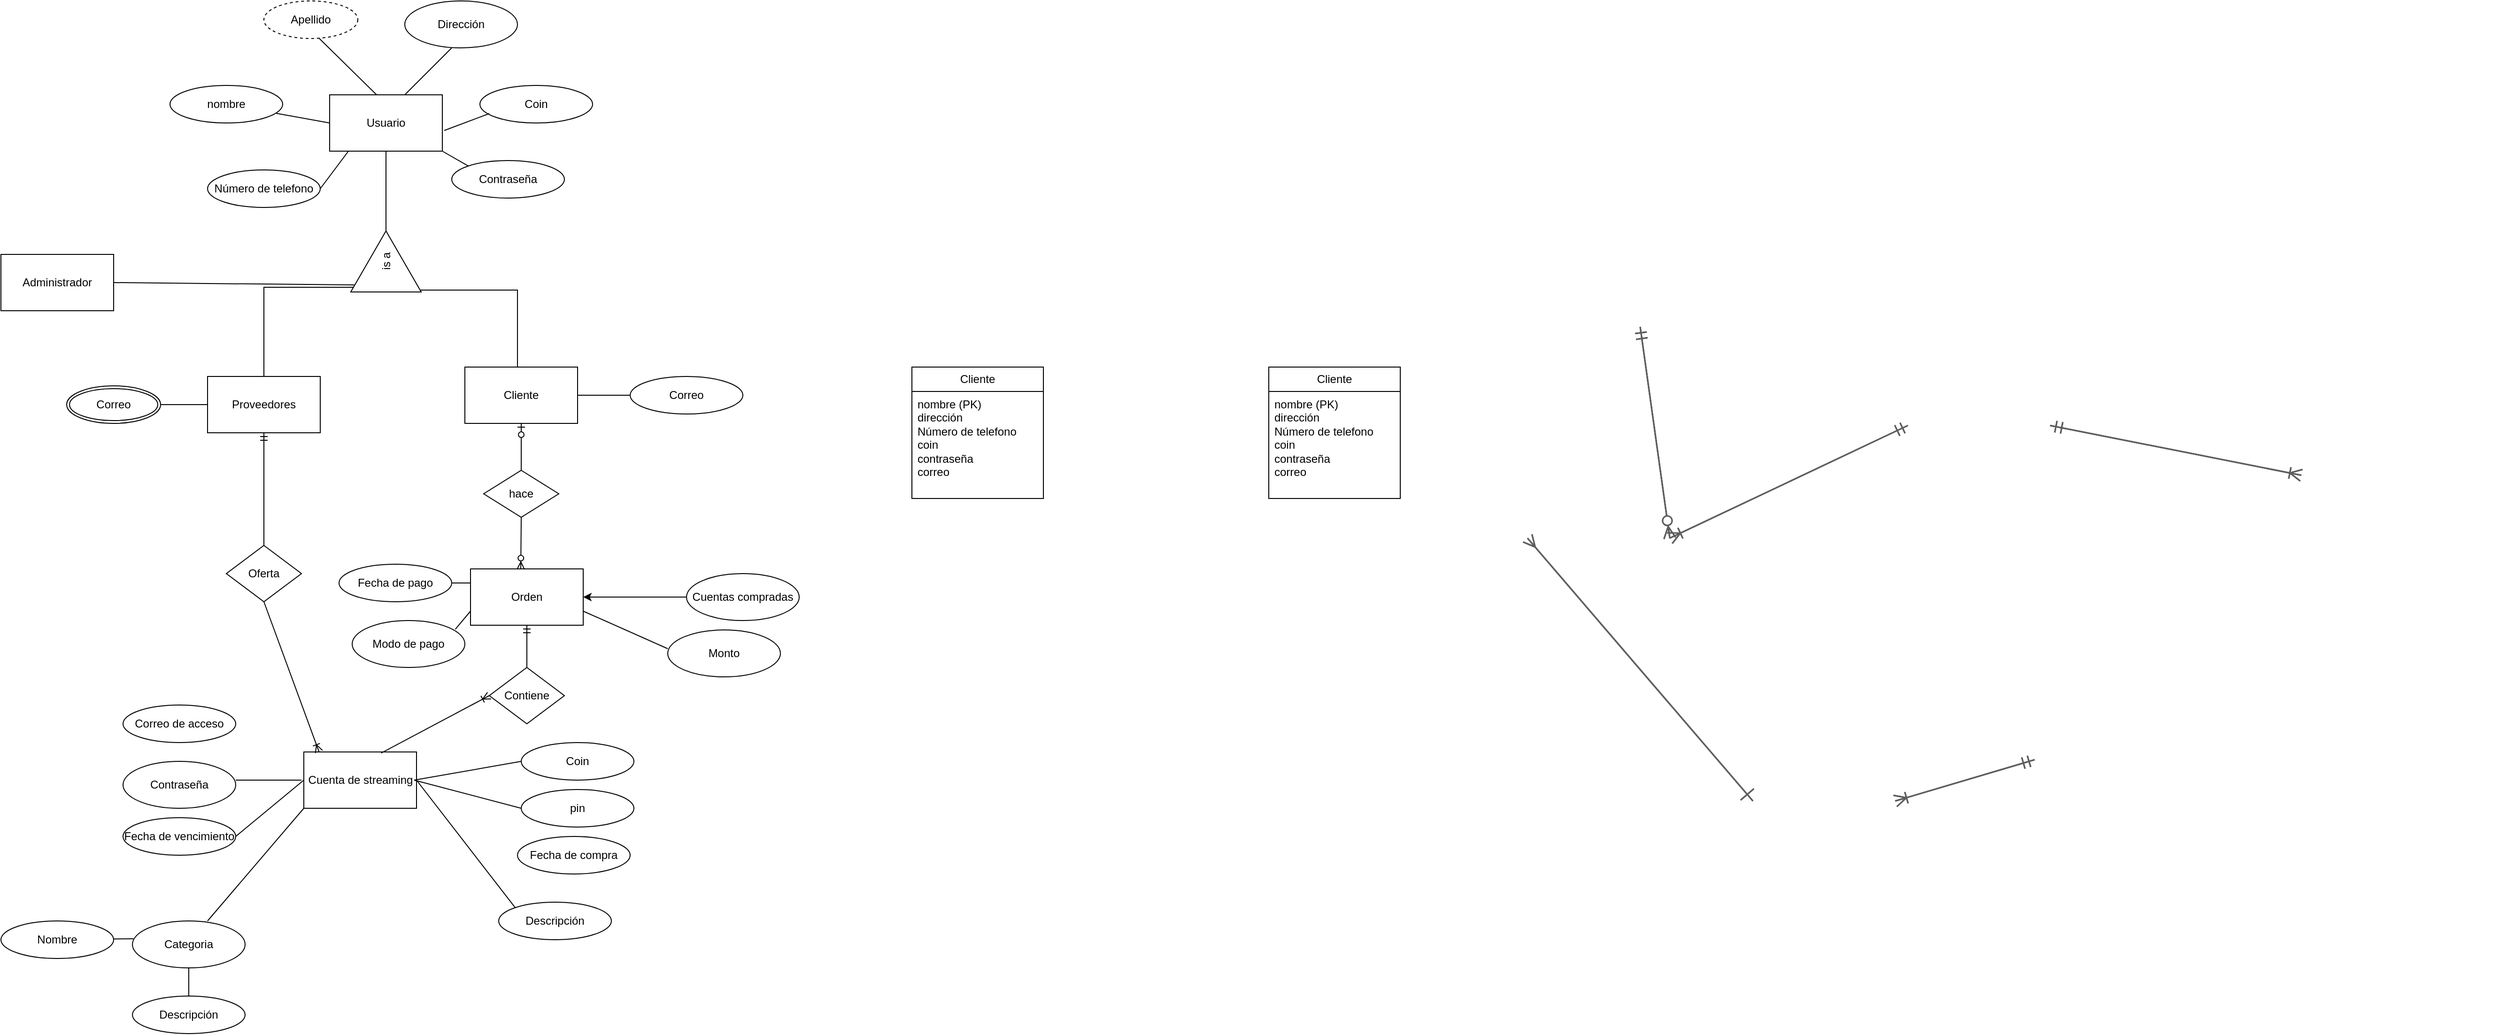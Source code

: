 <mxfile version="24.2.2" type="github">
  <diagram name="Página-1" id="MiMANU0OU8Ln5zjR96fL">
    <mxGraphModel dx="2796" dy="1995" grid="1" gridSize="10" guides="1" tooltips="1" connect="1" arrows="1" fold="1" page="1" pageScale="1" pageWidth="827" pageHeight="1169" math="0" shadow="0">
      <root>
        <mxCell id="0" />
        <mxCell id="1" parent="0" />
        <mxCell id="SzV8covNI8yN4N_DwAnV-1" value="Proveedores" style="rounded=0;whiteSpace=wrap;html=1;" vertex="1" parent="1">
          <mxGeometry x="20" y="270" width="120" height="60" as="geometry" />
        </mxCell>
        <mxCell id="SzV8covNI8yN4N_DwAnV-2" value="nombre" style="ellipse;whiteSpace=wrap;html=1;" vertex="1" parent="1">
          <mxGeometry x="-20" y="-40" width="120" height="40" as="geometry" />
        </mxCell>
        <mxCell id="SzV8covNI8yN4N_DwAnV-6" value="Apellido" style="ellipse;whiteSpace=wrap;html=1;align=center;dashed=1;" vertex="1" parent="1">
          <mxGeometry x="80" y="-130" width="100" height="40" as="geometry" />
        </mxCell>
        <mxCell id="SzV8covNI8yN4N_DwAnV-7" value="Dirección" style="ellipse;whiteSpace=wrap;html=1;" vertex="1" parent="1">
          <mxGeometry x="230" y="-130" width="120" height="50" as="geometry" />
        </mxCell>
        <mxCell id="SzV8covNI8yN4N_DwAnV-9" value="Coin" style="ellipse;whiteSpace=wrap;html=1;" vertex="1" parent="1">
          <mxGeometry x="310" y="-40" width="120" height="40" as="geometry" />
        </mxCell>
        <mxCell id="SzV8covNI8yN4N_DwAnV-10" value="Contraseña" style="ellipse;whiteSpace=wrap;html=1;" vertex="1" parent="1">
          <mxGeometry x="280" y="40" width="120" height="40" as="geometry" />
        </mxCell>
        <mxCell id="SzV8covNI8yN4N_DwAnV-11" value="Número de telefono" style="ellipse;whiteSpace=wrap;html=1;" vertex="1" parent="1">
          <mxGeometry x="20" y="50" width="120" height="40" as="geometry" />
        </mxCell>
        <mxCell id="SzV8covNI8yN4N_DwAnV-12" value="Correo" style="ellipse;shape=doubleEllipse;margin=3;whiteSpace=wrap;html=1;align=center;" vertex="1" parent="1">
          <mxGeometry x="-130" y="280" width="100" height="40" as="geometry" />
        </mxCell>
        <mxCell id="SzV8covNI8yN4N_DwAnV-13" value="Usuario" style="rounded=0;whiteSpace=wrap;html=1;" vertex="1" parent="1">
          <mxGeometry x="150" y="-30" width="120" height="60" as="geometry" />
        </mxCell>
        <mxCell id="SzV8covNI8yN4N_DwAnV-16" value="Cliente" style="rounded=0;whiteSpace=wrap;html=1;" vertex="1" parent="1">
          <mxGeometry x="294" y="260" width="120" height="60" as="geometry" />
        </mxCell>
        <mxCell id="SzV8covNI8yN4N_DwAnV-17" value="Correo" style="ellipse;whiteSpace=wrap;html=1;" vertex="1" parent="1">
          <mxGeometry x="470" y="270" width="120" height="40" as="geometry" />
        </mxCell>
        <mxCell id="SzV8covNI8yN4N_DwAnV-18" value="Orden" style="rounded=0;whiteSpace=wrap;html=1;" vertex="1" parent="1">
          <mxGeometry x="300" y="475" width="120" height="60" as="geometry" />
        </mxCell>
        <mxCell id="SzV8covNI8yN4N_DwAnV-19" value="hace" style="rhombus;whiteSpace=wrap;html=1;" vertex="1" parent="1">
          <mxGeometry x="314" y="370" width="80" height="50" as="geometry" />
        </mxCell>
        <mxCell id="SzV8covNI8yN4N_DwAnV-35" style="edgeStyle=orthogonalEdgeStyle;rounded=0;orthogonalLoop=1;jettySize=auto;html=1;exitX=0;exitY=0.5;exitDx=0;exitDy=0;" edge="1" parent="1" source="SzV8covNI8yN4N_DwAnV-20" target="SzV8covNI8yN4N_DwAnV-18">
          <mxGeometry relative="1" as="geometry" />
        </mxCell>
        <mxCell id="SzV8covNI8yN4N_DwAnV-20" value="Cuentas compradas" style="ellipse;whiteSpace=wrap;html=1;" vertex="1" parent="1">
          <mxGeometry x="530" y="480" width="120" height="50" as="geometry" />
        </mxCell>
        <mxCell id="SzV8covNI8yN4N_DwAnV-22" value="Cuenta de streaming" style="rounded=0;whiteSpace=wrap;html=1;" vertex="1" parent="1">
          <mxGeometry x="122.5" y="670" width="120" height="60" as="geometry" />
        </mxCell>
        <mxCell id="SzV8covNI8yN4N_DwAnV-23" value="Contiene" style="rhombus;whiteSpace=wrap;html=1;" vertex="1" parent="1">
          <mxGeometry x="320" y="580" width="80" height="60" as="geometry" />
        </mxCell>
        <mxCell id="SzV8covNI8yN4N_DwAnV-24" value="Correo de acceso" style="ellipse;whiteSpace=wrap;html=1;" vertex="1" parent="1">
          <mxGeometry x="-70" y="620" width="120" height="40" as="geometry" />
        </mxCell>
        <mxCell id="SzV8covNI8yN4N_DwAnV-25" value="Contraseña" style="ellipse;whiteSpace=wrap;html=1;" vertex="1" parent="1">
          <mxGeometry x="-70" y="680" width="120" height="50" as="geometry" />
        </mxCell>
        <mxCell id="SzV8covNI8yN4N_DwAnV-27" value="Coin" style="ellipse;whiteSpace=wrap;html=1;" vertex="1" parent="1">
          <mxGeometry x="354" y="660" width="120" height="40" as="geometry" />
        </mxCell>
        <mxCell id="SzV8covNI8yN4N_DwAnV-28" value="pin" style="ellipse;whiteSpace=wrap;html=1;" vertex="1" parent="1">
          <mxGeometry x="354" y="710" width="120" height="40" as="geometry" />
        </mxCell>
        <mxCell id="SzV8covNI8yN4N_DwAnV-29" value="Fecha de compra" style="ellipse;whiteSpace=wrap;html=1;" vertex="1" parent="1">
          <mxGeometry x="350" y="760" width="120" height="40" as="geometry" />
        </mxCell>
        <mxCell id="SzV8covNI8yN4N_DwAnV-30" value="Fecha de vencimiento" style="ellipse;whiteSpace=wrap;html=1;" vertex="1" parent="1">
          <mxGeometry x="-70" y="740" width="120" height="40" as="geometry" />
        </mxCell>
        <mxCell id="SzV8covNI8yN4N_DwAnV-31" value="Descripción" style="ellipse;whiteSpace=wrap;html=1;" vertex="1" parent="1">
          <mxGeometry x="330" y="830" width="120" height="40" as="geometry" />
        </mxCell>
        <mxCell id="SzV8covNI8yN4N_DwAnV-32" value="Categoria" style="ellipse;whiteSpace=wrap;html=1;" vertex="1" parent="1">
          <mxGeometry x="-60" y="850" width="120" height="50" as="geometry" />
        </mxCell>
        <mxCell id="SzV8covNI8yN4N_DwAnV-33" value="Nombre" style="ellipse;whiteSpace=wrap;html=1;" vertex="1" parent="1">
          <mxGeometry x="-200" y="850" width="120" height="40" as="geometry" />
        </mxCell>
        <mxCell id="SzV8covNI8yN4N_DwAnV-34" value="Descripción" style="ellipse;whiteSpace=wrap;html=1;" vertex="1" parent="1">
          <mxGeometry x="-60" y="930" width="120" height="40" as="geometry" />
        </mxCell>
        <mxCell id="SzV8covNI8yN4N_DwAnV-37" value="Oferta" style="rhombus;whiteSpace=wrap;html=1;" vertex="1" parent="1">
          <mxGeometry x="40" y="450" width="80" height="60" as="geometry" />
        </mxCell>
        <mxCell id="SzV8covNI8yN4N_DwAnV-38" value="" style="endArrow=none;html=1;rounded=0;" edge="1" parent="1">
          <mxGeometry width="50" height="50" relative="1" as="geometry">
            <mxPoint x="230" y="-30" as="sourcePoint" />
            <mxPoint x="280" y="-80" as="targetPoint" />
          </mxGeometry>
        </mxCell>
        <mxCell id="SzV8covNI8yN4N_DwAnV-39" value="" style="endArrow=none;html=1;rounded=0;entryX=0.59;entryY=1;entryDx=0;entryDy=0;entryPerimeter=0;" edge="1" parent="1" target="SzV8covNI8yN4N_DwAnV-6">
          <mxGeometry width="50" height="50" relative="1" as="geometry">
            <mxPoint x="200" y="-30" as="sourcePoint" />
            <mxPoint x="250" y="-80" as="targetPoint" />
          </mxGeometry>
        </mxCell>
        <mxCell id="SzV8covNI8yN4N_DwAnV-40" value="" style="endArrow=none;html=1;rounded=0;" edge="1" parent="1" source="SzV8covNI8yN4N_DwAnV-2">
          <mxGeometry width="50" height="50" relative="1" as="geometry">
            <mxPoint x="100" y="50" as="sourcePoint" />
            <mxPoint x="150" as="targetPoint" />
          </mxGeometry>
        </mxCell>
        <mxCell id="SzV8covNI8yN4N_DwAnV-41" value="" style="endArrow=none;html=1;rounded=0;exitX=1;exitY=0.5;exitDx=0;exitDy=0;" edge="1" parent="1" source="SzV8covNI8yN4N_DwAnV-11">
          <mxGeometry width="50" height="50" relative="1" as="geometry">
            <mxPoint x="120" y="80" as="sourcePoint" />
            <mxPoint x="170" y="30" as="targetPoint" />
          </mxGeometry>
        </mxCell>
        <mxCell id="SzV8covNI8yN4N_DwAnV-42" value="" style="endArrow=none;html=1;rounded=0;exitX=1.017;exitY=0.633;exitDx=0;exitDy=0;exitPerimeter=0;" edge="1" parent="1" source="SzV8covNI8yN4N_DwAnV-13">
          <mxGeometry width="50" height="50" relative="1" as="geometry">
            <mxPoint x="270" y="40" as="sourcePoint" />
            <mxPoint x="320" y="-10" as="targetPoint" />
          </mxGeometry>
        </mxCell>
        <mxCell id="SzV8covNI8yN4N_DwAnV-44" value="" style="endArrow=none;html=1;rounded=0;exitX=1;exitY=1;exitDx=0;exitDy=0;entryX=0;entryY=0;entryDx=0;entryDy=0;" edge="1" parent="1" source="SzV8covNI8yN4N_DwAnV-13" target="SzV8covNI8yN4N_DwAnV-10">
          <mxGeometry width="50" height="50" relative="1" as="geometry">
            <mxPoint x="240" y="90" as="sourcePoint" />
            <mxPoint x="290" y="40" as="targetPoint" />
          </mxGeometry>
        </mxCell>
        <mxCell id="SzV8covNI8yN4N_DwAnV-45" value="" style="endArrow=none;html=1;rounded=0;entryX=0.5;entryY=1;entryDx=0;entryDy=0;exitX=1;exitY=0.5;exitDx=0;exitDy=0;" edge="1" parent="1" source="SzV8covNI8yN4N_DwAnV-48" target="SzV8covNI8yN4N_DwAnV-13">
          <mxGeometry width="50" height="50" relative="1" as="geometry">
            <mxPoint x="210" y="105" as="sourcePoint" />
            <mxPoint x="240" y="40" as="targetPoint" />
          </mxGeometry>
        </mxCell>
        <mxCell id="SzV8covNI8yN4N_DwAnV-46" value="" style="endArrow=none;html=1;rounded=0;exitX=0.5;exitY=0;exitDx=0;exitDy=0;entryX=0.41;entryY=1;entryDx=0;entryDy=0;entryPerimeter=0;" edge="1" parent="1" source="SzV8covNI8yN4N_DwAnV-1">
          <mxGeometry width="50" height="50" relative="1" as="geometry">
            <mxPoint x="140" y="230" as="sourcePoint" />
            <mxPoint x="201" y="175" as="targetPoint" />
            <Array as="points">
              <mxPoint x="80" y="175" />
            </Array>
          </mxGeometry>
        </mxCell>
        <mxCell id="SzV8covNI8yN4N_DwAnV-47" value="" style="endArrow=none;html=1;rounded=0;entryX=0.031;entryY=0.94;entryDx=0;entryDy=0;entryPerimeter=0;" edge="1" parent="1" target="SzV8covNI8yN4N_DwAnV-48">
          <mxGeometry width="50" height="50" relative="1" as="geometry">
            <mxPoint x="350" y="260" as="sourcePoint" />
            <mxPoint x="210" y="175" as="targetPoint" />
            <Array as="points">
              <mxPoint x="350" y="178" />
            </Array>
          </mxGeometry>
        </mxCell>
        <mxCell id="SzV8covNI8yN4N_DwAnV-48" value="is a" style="triangle;whiteSpace=wrap;html=1;rotation=-90;" vertex="1" parent="1">
          <mxGeometry x="177.5" y="110" width="65" height="75" as="geometry" />
        </mxCell>
        <mxCell id="SzV8covNI8yN4N_DwAnV-50" value="" style="endArrow=none;html=1;rounded=0;exitX=1;exitY=0.5;exitDx=0;exitDy=0;" edge="1" parent="1" source="SzV8covNI8yN4N_DwAnV-12">
          <mxGeometry width="50" height="50" relative="1" as="geometry">
            <mxPoint x="-30" y="350" as="sourcePoint" />
            <mxPoint x="20" y="300" as="targetPoint" />
          </mxGeometry>
        </mxCell>
        <mxCell id="SzV8covNI8yN4N_DwAnV-51" value="" style="endArrow=none;html=1;rounded=0;entryX=0;entryY=0.5;entryDx=0;entryDy=0;exitX=1;exitY=0.5;exitDx=0;exitDy=0;" edge="1" parent="1" source="SzV8covNI8yN4N_DwAnV-16" target="SzV8covNI8yN4N_DwAnV-17">
          <mxGeometry width="50" height="50" relative="1" as="geometry">
            <mxPoint x="400" y="350" as="sourcePoint" />
            <mxPoint x="450" y="300" as="targetPoint" />
          </mxGeometry>
        </mxCell>
        <mxCell id="SzV8covNI8yN4N_DwAnV-52" value="" style="endArrow=none;html=1;rounded=0;entryX=0.5;entryY=1;entryDx=0;entryDy=0;exitX=0.5;exitY=0;exitDx=0;exitDy=0;" edge="1" parent="1" source="SzV8covNI8yN4N_DwAnV-34" target="SzV8covNI8yN4N_DwAnV-32">
          <mxGeometry width="50" height="50" relative="1" as="geometry">
            <mxPoint x="-120" y="990" as="sourcePoint" />
            <mxPoint x="-70" y="940" as="targetPoint" />
          </mxGeometry>
        </mxCell>
        <mxCell id="SzV8covNI8yN4N_DwAnV-53" value="" style="endArrow=none;html=1;rounded=0;exitX=0.008;exitY=0.38;exitDx=0;exitDy=0;exitPerimeter=0;" edge="1" parent="1" source="SzV8covNI8yN4N_DwAnV-32" target="SzV8covNI8yN4N_DwAnV-33">
          <mxGeometry width="50" height="50" relative="1" as="geometry">
            <mxPoint x="-110" y="960" as="sourcePoint" />
            <mxPoint x="-60" y="910" as="targetPoint" />
          </mxGeometry>
        </mxCell>
        <mxCell id="SzV8covNI8yN4N_DwAnV-54" value="" style="endArrow=ERoneToMany;html=1;rounded=0;fontSize=12;exitX=0.5;exitY=1;exitDx=0;exitDy=0;entryX=0.135;entryY=-0.003;entryDx=0;entryDy=0;entryPerimeter=0;" edge="1" parent="1" source="SzV8covNI8yN4N_DwAnV-37" target="SzV8covNI8yN4N_DwAnV-22">
          <mxGeometry width="50" height="50" relative="1" as="geometry">
            <mxPoint x="50" y="640" as="sourcePoint" />
            <mxPoint x="130" y="610" as="targetPoint" />
          </mxGeometry>
        </mxCell>
        <mxCell id="SzV8covNI8yN4N_DwAnV-55" value="" style="endArrow=none;html=1;rounded=0;" edge="1" parent="1">
          <mxGeometry width="50" height="50" relative="1" as="geometry">
            <mxPoint x="50" y="700" as="sourcePoint" />
            <mxPoint x="120" y="700" as="targetPoint" />
          </mxGeometry>
        </mxCell>
        <mxCell id="SzV8covNI8yN4N_DwAnV-56" value="" style="endArrow=none;html=1;rounded=0;entryX=0;entryY=0.5;entryDx=0;entryDy=0;" edge="1" parent="1" target="SzV8covNI8yN4N_DwAnV-22">
          <mxGeometry width="50" height="50" relative="1" as="geometry">
            <mxPoint x="50" y="760" as="sourcePoint" />
            <mxPoint x="100" y="710" as="targetPoint" />
          </mxGeometry>
        </mxCell>
        <mxCell id="SzV8covNI8yN4N_DwAnV-57" value="" style="endArrow=none;html=1;rounded=0;entryX=0;entryY=0.5;entryDx=0;entryDy=0;" edge="1" parent="1" target="SzV8covNI8yN4N_DwAnV-27">
          <mxGeometry width="50" height="50" relative="1" as="geometry">
            <mxPoint x="240" y="700" as="sourcePoint" />
            <mxPoint x="290" y="650" as="targetPoint" />
          </mxGeometry>
        </mxCell>
        <mxCell id="SzV8covNI8yN4N_DwAnV-58" value="" style="endArrow=none;html=1;rounded=0;entryX=0;entryY=0.5;entryDx=0;entryDy=0;" edge="1" parent="1" target="SzV8covNI8yN4N_DwAnV-28">
          <mxGeometry width="50" height="50" relative="1" as="geometry">
            <mxPoint x="240" y="700" as="sourcePoint" />
            <mxPoint x="330" y="730" as="targetPoint" />
          </mxGeometry>
        </mxCell>
        <mxCell id="SzV8covNI8yN4N_DwAnV-59" value="" style="endArrow=none;html=1;rounded=0;entryX=0;entryY=0;entryDx=0;entryDy=0;exitX=1;exitY=0.5;exitDx=0;exitDy=0;" edge="1" parent="1" source="SzV8covNI8yN4N_DwAnV-22" target="SzV8covNI8yN4N_DwAnV-31">
          <mxGeometry width="50" height="50" relative="1" as="geometry">
            <mxPoint x="210" y="880" as="sourcePoint" />
            <mxPoint x="260" y="830" as="targetPoint" />
          </mxGeometry>
        </mxCell>
        <mxCell id="SzV8covNI8yN4N_DwAnV-60" value="" style="endArrow=none;html=1;rounded=0;entryX=0;entryY=1;entryDx=0;entryDy=0;" edge="1" parent="1" target="SzV8covNI8yN4N_DwAnV-22">
          <mxGeometry width="50" height="50" relative="1" as="geometry">
            <mxPoint x="20" y="850" as="sourcePoint" />
            <mxPoint x="70" y="800" as="targetPoint" />
          </mxGeometry>
        </mxCell>
        <mxCell id="SzV8covNI8yN4N_DwAnV-63" value="Fecha de pago" style="ellipse;whiteSpace=wrap;html=1;" vertex="1" parent="1">
          <mxGeometry x="160" y="470" width="120" height="40" as="geometry" />
        </mxCell>
        <mxCell id="SzV8covNI8yN4N_DwAnV-64" value="Monto" style="ellipse;whiteSpace=wrap;html=1;" vertex="1" parent="1">
          <mxGeometry x="510" y="540" width="120" height="50" as="geometry" />
        </mxCell>
        <mxCell id="SzV8covNI8yN4N_DwAnV-65" value="Modo de pago" style="ellipse;whiteSpace=wrap;html=1;" vertex="1" parent="1">
          <mxGeometry x="174" y="530" width="120" height="50" as="geometry" />
        </mxCell>
        <mxCell id="SzV8covNI8yN4N_DwAnV-68" value="" style="endArrow=none;html=1;rounded=0;exitX=1;exitY=0.5;exitDx=0;exitDy=0;" edge="1" parent="1" source="SzV8covNI8yN4N_DwAnV-63">
          <mxGeometry width="50" height="50" relative="1" as="geometry">
            <mxPoint x="250" y="540" as="sourcePoint" />
            <mxPoint x="300" y="490" as="targetPoint" />
          </mxGeometry>
        </mxCell>
        <mxCell id="SzV8covNI8yN4N_DwAnV-69" value="" style="endArrow=none;html=1;rounded=0;entryX=0.915;entryY=0.187;entryDx=0;entryDy=0;entryPerimeter=0;exitX=0;exitY=0.75;exitDx=0;exitDy=0;" edge="1" parent="1" source="SzV8covNI8yN4N_DwAnV-18" target="SzV8covNI8yN4N_DwAnV-65">
          <mxGeometry width="50" height="50" relative="1" as="geometry">
            <mxPoint x="250" y="640" as="sourcePoint" />
            <mxPoint x="300" y="590" as="targetPoint" />
          </mxGeometry>
        </mxCell>
        <mxCell id="SzV8covNI8yN4N_DwAnV-70" value="" style="endArrow=none;html=1;rounded=0;exitX=1;exitY=0.75;exitDx=0;exitDy=0;" edge="1" parent="1" source="SzV8covNI8yN4N_DwAnV-18">
          <mxGeometry width="50" height="50" relative="1" as="geometry">
            <mxPoint x="460" y="610" as="sourcePoint" />
            <mxPoint x="510" y="560" as="targetPoint" />
          </mxGeometry>
        </mxCell>
        <mxCell id="SzV8covNI8yN4N_DwAnV-74" value="" style="fontSize=12;html=1;endArrow=ERmandOne;rounded=0;entryX=0.5;entryY=1;entryDx=0;entryDy=0;exitX=0.5;exitY=0;exitDx=0;exitDy=0;" edge="1" parent="1" source="SzV8covNI8yN4N_DwAnV-37" target="SzV8covNI8yN4N_DwAnV-1">
          <mxGeometry width="100" height="100" relative="1" as="geometry">
            <mxPoint y="460" as="sourcePoint" />
            <mxPoint x="100" y="360" as="targetPoint" />
          </mxGeometry>
        </mxCell>
        <mxCell id="SzV8covNI8yN4N_DwAnV-75" value="" style="fontSize=12;html=1;endArrow=ERzeroToOne;endFill=1;rounded=0;entryX=0.5;entryY=1;entryDx=0;entryDy=0;exitX=0.5;exitY=0;exitDx=0;exitDy=0;" edge="1" parent="1" source="SzV8covNI8yN4N_DwAnV-19" target="SzV8covNI8yN4N_DwAnV-16">
          <mxGeometry width="100" height="100" relative="1" as="geometry">
            <mxPoint x="270" y="440" as="sourcePoint" />
            <mxPoint x="360" y="340" as="targetPoint" />
          </mxGeometry>
        </mxCell>
        <mxCell id="SzV8covNI8yN4N_DwAnV-76" value="" style="fontSize=12;html=1;endArrow=ERzeroToMany;endFill=1;rounded=0;exitX=0.5;exitY=1;exitDx=0;exitDy=0;entryX=0.446;entryY=0.009;entryDx=0;entryDy=0;entryPerimeter=0;" edge="1" parent="1" source="SzV8covNI8yN4N_DwAnV-19" target="SzV8covNI8yN4N_DwAnV-18">
          <mxGeometry width="100" height="100" relative="1" as="geometry">
            <mxPoint x="270" y="540" as="sourcePoint" />
            <mxPoint x="354" y="470" as="targetPoint" />
          </mxGeometry>
        </mxCell>
        <mxCell id="SzV8covNI8yN4N_DwAnV-79" value="" style="fontSize=12;html=1;endArrow=ERmandOne;rounded=0;entryX=0.5;entryY=1;entryDx=0;entryDy=0;exitX=0.5;exitY=0;exitDx=0;exitDy=0;" edge="1" parent="1" source="SzV8covNI8yN4N_DwAnV-23" target="SzV8covNI8yN4N_DwAnV-18">
          <mxGeometry width="100" height="100" relative="1" as="geometry">
            <mxPoint x="290" y="660" as="sourcePoint" />
            <mxPoint x="390" y="560" as="targetPoint" />
          </mxGeometry>
        </mxCell>
        <mxCell id="SzV8covNI8yN4N_DwAnV-80" value="" style="fontSize=12;html=1;endArrow=ERoneToMany;rounded=0;entryX=0;entryY=0.5;entryDx=0;entryDy=0;exitX=0.686;exitY=0.02;exitDx=0;exitDy=0;exitPerimeter=0;" edge="1" parent="1" source="SzV8covNI8yN4N_DwAnV-22" target="SzV8covNI8yN4N_DwAnV-23">
          <mxGeometry width="100" height="100" relative="1" as="geometry">
            <mxPoint x="340" y="630" as="sourcePoint" />
            <mxPoint x="440" y="530" as="targetPoint" />
          </mxGeometry>
        </mxCell>
        <mxCell id="SzV8covNI8yN4N_DwAnV-81" value="Administrador" style="rounded=0;whiteSpace=wrap;html=1;" vertex="1" parent="1">
          <mxGeometry x="-200" y="140" width="120" height="60" as="geometry" />
        </mxCell>
        <mxCell id="SzV8covNI8yN4N_DwAnV-82" value="" style="endArrow=none;html=1;rounded=0;exitX=1;exitY=0.5;exitDx=0;exitDy=0;entryX=0.115;entryY=0.05;entryDx=0;entryDy=0;entryPerimeter=0;" edge="1" parent="1" source="SzV8covNI8yN4N_DwAnV-81" target="SzV8covNI8yN4N_DwAnV-48">
          <mxGeometry width="50" height="50" relative="1" as="geometry">
            <mxPoint x="30" y="230" as="sourcePoint" />
            <mxPoint x="80" y="180" as="targetPoint" />
          </mxGeometry>
        </mxCell>
        <mxCell id="SzV8covNI8yN4N_DwAnV-83" value="cliente" style="html=1;overflow=block;blockSpacing=1;swimlane;childLayout=stackLayout;horizontal=1;horizontalStack=0;resizeParent=1;resizeParentMax=0;resizeLast=0;collapsible=0;fontStyle=0;marginBottom=0;swimlaneFillColor=#unset;startSize=NaN;whiteSpace=wrap;fontSize=16.7;align=center;spacing=0;strokeColor=#unset;rounded=1;absoluteArcSize=1;arcSize=9;strokeWidth=NaN;fillColor=#unset;" vertex="1" parent="1">
          <mxGeometry x="1966" y="678" width="150" height="NaN" as="geometry" />
        </mxCell>
        <mxCell id="SzV8covNI8yN4N_DwAnV-84" value="idClient(PK)" style="part=1;resizeHeight=0;strokeColor=none;verticalAlign=top;spacingLeft=4;spacingRight=4;overflow=hidden;rotatable=0;points=[[0,0.5],[1,0.5]];portConstraint=eastwest;html=1;swimlaneFillColor=#unset;whiteSpace=wrap;fontSize=16.7;align=center;fillColor=none;" vertex="1" parent="SzV8covNI8yN4N_DwAnV-83">
          <mxGeometry y="NaN" width="150" as="geometry" />
        </mxCell>
        <mxCell id="SzV8covNI8yN4N_DwAnV-85" value="direccion" style="part=1;resizeHeight=0;strokeColor=none;verticalAlign=top;spacingLeft=4;spacingRight=4;overflow=hidden;rotatable=0;points=[[0,0.5],[1,0.5]];portConstraint=eastwest;html=1;swimlaneFillColor=#unset;whiteSpace=wrap;fontSize=16.7;align=center;fillColor=none;" vertex="1" parent="SzV8covNI8yN4N_DwAnV-83">
          <mxGeometry y="NaN" width="150" as="geometry" />
        </mxCell>
        <mxCell id="SzV8covNI8yN4N_DwAnV-86" value="primerApellido" style="part=1;resizeHeight=0;strokeColor=none;verticalAlign=top;spacingLeft=4;spacingRight=4;overflow=hidden;rotatable=0;points=[[0,0.5],[1,0.5]];portConstraint=eastwest;html=1;swimlaneFillColor=#unset;whiteSpace=wrap;fontSize=16.7;align=center;fillColor=none;" vertex="1" parent="SzV8covNI8yN4N_DwAnV-83">
          <mxGeometry y="NaN" width="150" as="geometry" />
        </mxCell>
        <mxCell id="SzV8covNI8yN4N_DwAnV-87" value="segundoApellido" style="part=1;resizeHeight=0;strokeColor=none;verticalAlign=top;spacingLeft=4;spacingRight=4;overflow=hidden;rotatable=0;points=[[0,0.5],[1,0.5]];portConstraint=eastwest;html=1;swimlaneFillColor=#unset;whiteSpace=wrap;fontSize=16.7;align=center;fillColor=none;" vertex="1" parent="SzV8covNI8yN4N_DwAnV-83">
          <mxGeometry y="NaN" width="150" as="geometry" />
        </mxCell>
        <mxCell id="SzV8covNI8yN4N_DwAnV-88" value="primerNombre" style="part=1;resizeHeight=0;strokeColor=none;verticalAlign=top;spacingLeft=4;spacingRight=4;overflow=hidden;rotatable=0;points=[[0,0.5],[1,0.5]];portConstraint=eastwest;html=1;swimlaneFillColor=#unset;whiteSpace=wrap;fontSize=16.7;align=center;fillColor=none;" vertex="1" parent="SzV8covNI8yN4N_DwAnV-83">
          <mxGeometry y="NaN" width="150" as="geometry" />
        </mxCell>
        <mxCell id="SzV8covNI8yN4N_DwAnV-89" value="segundoNombre" style="part=1;resizeHeight=0;strokeColor=none;verticalAlign=top;spacingLeft=4;spacingRight=4;overflow=hidden;rotatable=0;points=[[0,0.5],[1,0.5]];portConstraint=eastwest;html=1;swimlaneFillColor=#unset;whiteSpace=wrap;fontSize=16.7;align=center;fillColor=none;" vertex="1" parent="SzV8covNI8yN4N_DwAnV-83">
          <mxGeometry y="NaN" width="150" as="geometry" />
        </mxCell>
        <mxCell id="SzV8covNI8yN4N_DwAnV-90" value="numeroTel" style="part=1;resizeHeight=0;strokeColor=none;verticalAlign=top;spacingLeft=4;spacingRight=4;overflow=hidden;rotatable=0;points=[[0,0.5],[1,0.5]];portConstraint=eastwest;html=1;swimlaneFillColor=#unset;whiteSpace=wrap;fontSize=16.7;align=center;fillColor=none;" vertex="1" parent="SzV8covNI8yN4N_DwAnV-83">
          <mxGeometry y="NaN" width="150" as="geometry" />
        </mxCell>
        <mxCell id="SzV8covNI8yN4N_DwAnV-91" value="contraseña" style="part=1;resizeHeight=0;strokeColor=none;verticalAlign=top;spacingLeft=4;spacingRight=4;overflow=hidden;rotatable=0;points=[[0,0.5],[1,0.5]];portConstraint=eastwest;html=1;swimlaneFillColor=#unset;whiteSpace=wrap;fontSize=16.7;align=center;fillColor=none;" vertex="1" parent="SzV8covNI8yN4N_DwAnV-83">
          <mxGeometry y="NaN" width="150" as="geometry" />
        </mxCell>
        <mxCell id="SzV8covNI8yN4N_DwAnV-92" value="correo" style="part=1;resizeHeight=0;strokeColor=none;verticalAlign=top;spacingLeft=4;spacingRight=4;overflow=hidden;rotatable=0;points=[[0,0.5],[1,0.5]];portConstraint=eastwest;html=1;swimlaneFillColor=#unset;whiteSpace=wrap;fontSize=16.7;align=center;fillColor=none;" vertex="1" parent="SzV8covNI8yN4N_DwAnV-83">
          <mxGeometry y="NaN" width="150" as="geometry" />
        </mxCell>
        <mxCell id="SzV8covNI8yN4N_DwAnV-93" value="cuenta" style="html=1;overflow=block;blockSpacing=1;swimlane;childLayout=stackLayout;horizontal=1;horizontalStack=0;resizeParent=1;resizeParentMax=0;resizeLast=0;collapsible=0;fontStyle=0;marginBottom=0;swimlaneFillColor=#unset;startSize=NaN;whiteSpace=wrap;fontSize=16.7;align=center;spacing=0;strokeColor=#unset;rounded=1;absoluteArcSize=1;arcSize=9;strokeWidth=NaN;fillColor=#unset;" vertex="1" parent="1">
          <mxGeometry x="1426" y="442" width="150" height="NaN" as="geometry" />
        </mxCell>
        <mxCell id="SzV8covNI8yN4N_DwAnV-94" value="pin(PK)" style="part=1;resizeHeight=0;strokeColor=none;verticalAlign=top;spacingLeft=4;spacingRight=4;overflow=hidden;rotatable=0;points=[[0,0.5],[1,0.5]];portConstraint=eastwest;html=1;swimlaneFillColor=#unset;whiteSpace=wrap;fontSize=16.7;align=center;fillColor=none;" vertex="1" parent="SzV8covNI8yN4N_DwAnV-93">
          <mxGeometry y="NaN" width="150" as="geometry" />
        </mxCell>
        <mxCell id="SzV8covNI8yN4N_DwAnV-95" value="correo" style="part=1;resizeHeight=0;strokeColor=none;verticalAlign=top;spacingLeft=4;spacingRight=4;overflow=hidden;rotatable=0;points=[[0,0.5],[1,0.5]];portConstraint=eastwest;html=1;swimlaneFillColor=#unset;whiteSpace=wrap;fontSize=16.7;align=center;fillColor=none;" vertex="1" parent="SzV8covNI8yN4N_DwAnV-93">
          <mxGeometry y="NaN" width="150" as="geometry" />
        </mxCell>
        <mxCell id="SzV8covNI8yN4N_DwAnV-96" value="contraseña" style="part=1;resizeHeight=0;strokeColor=none;verticalAlign=top;spacingLeft=4;spacingRight=4;overflow=hidden;rotatable=0;points=[[0,0.5],[1,0.5]];portConstraint=eastwest;html=1;swimlaneFillColor=#unset;whiteSpace=wrap;fontSize=16.7;align=center;fillColor=none;" vertex="1" parent="SzV8covNI8yN4N_DwAnV-93">
          <mxGeometry y="NaN" width="150" as="geometry" />
        </mxCell>
        <mxCell id="SzV8covNI8yN4N_DwAnV-97" value="coins" style="part=1;resizeHeight=0;strokeColor=none;verticalAlign=top;spacingLeft=4;spacingRight=4;overflow=hidden;rotatable=0;points=[[0,0.5],[1,0.5]];portConstraint=eastwest;html=1;swimlaneFillColor=#unset;whiteSpace=wrap;fontSize=16.7;align=center;fillColor=none;" vertex="1" parent="SzV8covNI8yN4N_DwAnV-93">
          <mxGeometry y="NaN" width="150" as="geometry" />
        </mxCell>
        <mxCell id="SzV8covNI8yN4N_DwAnV-98" value="fechaCompra" style="part=1;resizeHeight=0;strokeColor=none;verticalAlign=top;spacingLeft=4;spacingRight=4;overflow=hidden;rotatable=0;points=[[0,0.5],[1,0.5]];portConstraint=eastwest;html=1;swimlaneFillColor=#unset;whiteSpace=wrap;fontSize=16.7;align=center;fillColor=none;" vertex="1" parent="SzV8covNI8yN4N_DwAnV-93">
          <mxGeometry y="NaN" width="150" as="geometry" />
        </mxCell>
        <mxCell id="SzV8covNI8yN4N_DwAnV-99" value="fechaVencimiento" style="part=1;resizeHeight=0;strokeColor=none;verticalAlign=top;spacingLeft=4;spacingRight=4;overflow=hidden;rotatable=0;points=[[0,0.5],[1,0.5]];portConstraint=eastwest;html=1;swimlaneFillColor=#unset;whiteSpace=wrap;fontSize=16.7;align=center;fillColor=none;" vertex="1" parent="SzV8covNI8yN4N_DwAnV-93">
          <mxGeometry y="NaN" width="150" as="geometry" />
        </mxCell>
        <mxCell id="SzV8covNI8yN4N_DwAnV-100" value="nombre(FK)" style="part=1;resizeHeight=0;strokeColor=none;verticalAlign=top;spacingLeft=4;spacingRight=4;overflow=hidden;rotatable=0;points=[[0,0.5],[1,0.5]];portConstraint=eastwest;html=1;swimlaneFillColor=#unset;whiteSpace=wrap;fontSize=16.7;align=center;fillColor=none;" vertex="1" parent="SzV8covNI8yN4N_DwAnV-93">
          <mxGeometry y="NaN" width="150" as="geometry" />
        </mxCell>
        <mxCell id="SzV8covNI8yN4N_DwAnV-101" value="idProv(FK)" style="part=1;resizeHeight=0;strokeColor=none;verticalAlign=top;spacingLeft=4;spacingRight=4;overflow=hidden;rotatable=0;points=[[0,0.5],[1,0.5]];portConstraint=eastwest;html=1;swimlaneFillColor=#unset;whiteSpace=wrap;fontSize=16.7;align=center;fillColor=none;" vertex="1" parent="SzV8covNI8yN4N_DwAnV-93">
          <mxGeometry y="NaN" width="150" as="geometry" />
        </mxCell>
        <mxCell id="SzV8covNI8yN4N_DwAnV-102" value="idPago(FK)" style="part=1;resizeHeight=0;strokeColor=none;verticalAlign=top;spacingLeft=4;spacingRight=4;overflow=hidden;rotatable=0;points=[[0,0.5],[1,0.5]];portConstraint=eastwest;html=1;swimlaneFillColor=#unset;whiteSpace=wrap;fontSize=16.7;align=center;fillColor=none;" vertex="1" parent="SzV8covNI8yN4N_DwAnV-93">
          <mxGeometry y="NaN" width="150" as="geometry" />
        </mxCell>
        <mxCell id="SzV8covNI8yN4N_DwAnV-103" value="categoria" style="html=1;overflow=block;blockSpacing=1;swimlane;childLayout=stackLayout;horizontal=1;horizontalStack=0;resizeParent=1;resizeParentMax=0;resizeLast=0;collapsible=0;fontStyle=0;marginBottom=0;swimlaneFillColor=#unset;startSize=NaN;whiteSpace=wrap;fontSize=16.7;align=center;spacing=0;strokeColor=#unset;rounded=1;absoluteArcSize=1;arcSize=9;strokeWidth=NaN;fillColor=#unset;" vertex="1" parent="1">
          <mxGeometry x="1546" y="217" width="150" height="NaN" as="geometry" />
        </mxCell>
        <mxCell id="SzV8covNI8yN4N_DwAnV-104" value="nombre(PK)" style="part=1;resizeHeight=0;strokeColor=none;verticalAlign=top;spacingLeft=4;spacingRight=4;overflow=hidden;rotatable=0;points=[[0,0.5],[1,0.5]];portConstraint=eastwest;html=1;swimlaneFillColor=#unset;whiteSpace=wrap;fontSize=16.7;align=center;fillColor=none;" vertex="1" parent="SzV8covNI8yN4N_DwAnV-103">
          <mxGeometry y="NaN" width="150" as="geometry" />
        </mxCell>
        <mxCell id="SzV8covNI8yN4N_DwAnV-105" value="descripcion" style="part=1;resizeHeight=0;strokeColor=none;verticalAlign=top;spacingLeft=4;spacingRight=4;overflow=hidden;rotatable=0;points=[[0,0.5],[1,0.5]];portConstraint=eastwest;html=1;swimlaneFillColor=#unset;whiteSpace=wrap;fontSize=16.7;align=center;fillColor=none;" vertex="1" parent="SzV8covNI8yN4N_DwAnV-103">
          <mxGeometry y="NaN" width="150" as="geometry" />
        </mxCell>
        <mxCell id="SzV8covNI8yN4N_DwAnV-106" value="pago" style="html=1;overflow=block;blockSpacing=1;swimlane;childLayout=stackLayout;horizontal=1;horizontalStack=0;resizeParent=1;resizeParentMax=0;resizeLast=0;collapsible=0;fontStyle=0;marginBottom=0;swimlaneFillColor=#unset;startSize=NaN;whiteSpace=wrap;fontSize=16.7;align=center;spacing=0;strokeColor=#unset;rounded=1;absoluteArcSize=1;arcSize=9;strokeWidth=NaN;fillColor=#unset;" vertex="1" parent="1">
          <mxGeometry x="1666" y="722" width="150" height="NaN" as="geometry" />
        </mxCell>
        <mxCell id="SzV8covNI8yN4N_DwAnV-107" value="idPago" style="part=1;resizeHeight=0;strokeColor=none;verticalAlign=top;spacingLeft=4;spacingRight=4;overflow=hidden;rotatable=0;points=[[0,0.5],[1,0.5]];portConstraint=eastwest;html=1;swimlaneFillColor=#unset;whiteSpace=wrap;fontSize=16.7;align=center;fillColor=none;" vertex="1" parent="SzV8covNI8yN4N_DwAnV-106">
          <mxGeometry y="NaN" width="150" as="geometry" />
        </mxCell>
        <mxCell id="SzV8covNI8yN4N_DwAnV-108" value="fechaPago" style="part=1;resizeHeight=0;strokeColor=none;verticalAlign=top;spacingLeft=4;spacingRight=4;overflow=hidden;rotatable=0;points=[[0,0.5],[1,0.5]];portConstraint=eastwest;html=1;swimlaneFillColor=#unset;whiteSpace=wrap;fontSize=16.7;align=center;fillColor=none;" vertex="1" parent="SzV8covNI8yN4N_DwAnV-106">
          <mxGeometry y="NaN" width="150" as="geometry" />
        </mxCell>
        <mxCell id="SzV8covNI8yN4N_DwAnV-109" value="monto" style="part=1;resizeHeight=0;strokeColor=none;verticalAlign=top;spacingLeft=4;spacingRight=4;overflow=hidden;rotatable=0;points=[[0,0.5],[1,0.5]];portConstraint=eastwest;html=1;swimlaneFillColor=#unset;whiteSpace=wrap;fontSize=16.7;align=center;fillColor=none;" vertex="1" parent="SzV8covNI8yN4N_DwAnV-106">
          <mxGeometry y="NaN" width="150" as="geometry" />
        </mxCell>
        <mxCell id="SzV8covNI8yN4N_DwAnV-110" value="modoPago" style="part=1;resizeHeight=0;strokeColor=none;verticalAlign=top;spacingLeft=4;spacingRight=4;overflow=hidden;rotatable=0;points=[[0,0.5],[1,0.5]];portConstraint=eastwest;html=1;swimlaneFillColor=#unset;whiteSpace=wrap;fontSize=16.7;align=center;fillColor=none;" vertex="1" parent="SzV8covNI8yN4N_DwAnV-106">
          <mxGeometry y="NaN" width="150" as="geometry" />
        </mxCell>
        <mxCell id="SzV8covNI8yN4N_DwAnV-111" value="correos" style="html=1;overflow=block;blockSpacing=1;swimlane;childLayout=stackLayout;horizontal=1;horizontalStack=0;resizeParent=1;resizeParentMax=0;resizeLast=0;collapsible=0;fontStyle=0;marginBottom=0;swimlaneFillColor=#unset;startSize=NaN;whiteSpace=wrap;fontSize=16.7;align=center;spacing=0;strokeColor=#unset;rounded=1;absoluteArcSize=1;arcSize=9;strokeWidth=NaN;fillColor=#unset;" vertex="1" parent="1">
          <mxGeometry x="2250" y="375" width="150" height="NaN" as="geometry" />
        </mxCell>
        <mxCell id="SzV8covNI8yN4N_DwAnV-112" value="idCorreo(PK)" style="part=1;resizeHeight=0;strokeColor=none;verticalAlign=top;spacingLeft=4;spacingRight=4;overflow=hidden;rotatable=0;points=[[0,0.5],[1,0.5]];portConstraint=eastwest;html=1;swimlaneFillColor=#unset;whiteSpace=wrap;fontSize=16.7;align=center;fillColor=none;" vertex="1" parent="SzV8covNI8yN4N_DwAnV-111">
          <mxGeometry y="NaN" width="150" as="geometry" />
        </mxCell>
        <mxCell id="SzV8covNI8yN4N_DwAnV-113" value="correo" style="part=1;resizeHeight=0;strokeColor=none;verticalAlign=top;spacingLeft=4;spacingRight=4;overflow=hidden;rotatable=0;points=[[0,0.5],[1,0.5]];portConstraint=eastwest;html=1;swimlaneFillColor=#unset;whiteSpace=wrap;fontSize=16.7;align=center;fillColor=none;" vertex="1" parent="SzV8covNI8yN4N_DwAnV-111">
          <mxGeometry y="NaN" width="150" as="geometry" />
        </mxCell>
        <mxCell id="SzV8covNI8yN4N_DwAnV-114" value="idProv(FK)" style="part=1;resizeHeight=0;strokeColor=none;verticalAlign=top;spacingLeft=4;spacingRight=4;overflow=hidden;rotatable=0;points=[[0,0.5],[1,0.5]];portConstraint=eastwest;html=1;swimlaneFillColor=#unset;whiteSpace=wrap;fontSize=16.7;align=center;fillColor=none;" vertex="1" parent="SzV8covNI8yN4N_DwAnV-111">
          <mxGeometry y="NaN" width="150" as="geometry" />
        </mxCell>
        <mxCell id="SzV8covNI8yN4N_DwAnV-115" value="provedor" style="html=1;overflow=block;blockSpacing=1;swimlane;childLayout=stackLayout;horizontal=1;horizontalStack=0;resizeParent=1;resizeParentMax=0;resizeLast=0;collapsible=0;fontStyle=0;marginBottom=0;swimlaneFillColor=#unset;startSize=NaN;whiteSpace=wrap;fontSize=16.7;align=center;spacing=0;strokeColor=#unset;rounded=1;absoluteArcSize=1;arcSize=9;strokeWidth=NaN;fillColor=#unset;" vertex="1" parent="1">
          <mxGeometry x="1831" y="322" width="150" height="NaN" as="geometry" />
        </mxCell>
        <mxCell id="SzV8covNI8yN4N_DwAnV-116" value="idProv(PK)" style="part=1;resizeHeight=0;strokeColor=none;verticalAlign=top;spacingLeft=4;spacingRight=4;overflow=hidden;rotatable=0;points=[[0,0.5],[1,0.5]];portConstraint=eastwest;html=1;swimlaneFillColor=#unset;whiteSpace=wrap;fontSize=16.7;align=center;fillColor=none;" vertex="1" parent="SzV8covNI8yN4N_DwAnV-115">
          <mxGeometry y="NaN" width="150" as="geometry" />
        </mxCell>
        <mxCell id="SzV8covNI8yN4N_DwAnV-117" value="direccion" style="part=1;resizeHeight=0;strokeColor=none;verticalAlign=top;spacingLeft=4;spacingRight=4;overflow=hidden;rotatable=0;points=[[0,0.5],[1,0.5]];portConstraint=eastwest;html=1;swimlaneFillColor=#unset;whiteSpace=wrap;fontSize=16.7;align=center;fillColor=none;" vertex="1" parent="SzV8covNI8yN4N_DwAnV-115">
          <mxGeometry y="NaN" width="150" as="geometry" />
        </mxCell>
        <mxCell id="SzV8covNI8yN4N_DwAnV-118" value="primerApellido" style="part=1;resizeHeight=0;strokeColor=none;verticalAlign=top;spacingLeft=4;spacingRight=4;overflow=hidden;rotatable=0;points=[[0,0.5],[1,0.5]];portConstraint=eastwest;html=1;swimlaneFillColor=#unset;whiteSpace=wrap;fontSize=16.7;align=center;fillColor=none;" vertex="1" parent="SzV8covNI8yN4N_DwAnV-115">
          <mxGeometry y="NaN" width="150" as="geometry" />
        </mxCell>
        <mxCell id="SzV8covNI8yN4N_DwAnV-119" value="segundoApellido" style="part=1;resizeHeight=0;strokeColor=none;verticalAlign=top;spacingLeft=4;spacingRight=4;overflow=hidden;rotatable=0;points=[[0,0.5],[1,0.5]];portConstraint=eastwest;html=1;swimlaneFillColor=#unset;whiteSpace=wrap;fontSize=16.7;align=center;fillColor=none;" vertex="1" parent="SzV8covNI8yN4N_DwAnV-115">
          <mxGeometry y="NaN" width="150" as="geometry" />
        </mxCell>
        <mxCell id="SzV8covNI8yN4N_DwAnV-120" value="primerNombre" style="part=1;resizeHeight=0;strokeColor=none;verticalAlign=top;spacingLeft=4;spacingRight=4;overflow=hidden;rotatable=0;points=[[0,0.5],[1,0.5]];portConstraint=eastwest;html=1;swimlaneFillColor=#unset;whiteSpace=wrap;fontSize=16.7;align=center;fillColor=none;" vertex="1" parent="SzV8covNI8yN4N_DwAnV-115">
          <mxGeometry y="NaN" width="150" as="geometry" />
        </mxCell>
        <mxCell id="SzV8covNI8yN4N_DwAnV-121" value="segundoNombre" style="part=1;resizeHeight=0;strokeColor=none;verticalAlign=top;spacingLeft=4;spacingRight=4;overflow=hidden;rotatable=0;points=[[0,0.5],[1,0.5]];portConstraint=eastwest;html=1;swimlaneFillColor=#unset;whiteSpace=wrap;fontSize=16.7;align=center;fillColor=none;" vertex="1" parent="SzV8covNI8yN4N_DwAnV-115">
          <mxGeometry y="NaN" width="150" as="geometry" />
        </mxCell>
        <mxCell id="SzV8covNI8yN4N_DwAnV-122" value="numeroTel" style="part=1;resizeHeight=0;strokeColor=none;verticalAlign=top;spacingLeft=4;spacingRight=4;overflow=hidden;rotatable=0;points=[[0,0.5],[1,0.5]];portConstraint=eastwest;html=1;swimlaneFillColor=#unset;whiteSpace=wrap;fontSize=16.7;align=center;fillColor=none;" vertex="1" parent="SzV8covNI8yN4N_DwAnV-115">
          <mxGeometry y="NaN" width="150" as="geometry" />
        </mxCell>
        <mxCell id="SzV8covNI8yN4N_DwAnV-123" value="contraseña" style="part=1;resizeHeight=0;strokeColor=none;verticalAlign=top;spacingLeft=4;spacingRight=4;overflow=hidden;rotatable=0;points=[[0,0.5],[1,0.5]];portConstraint=eastwest;html=1;swimlaneFillColor=#unset;whiteSpace=wrap;fontSize=16.7;align=center;fillColor=none;" vertex="1" parent="SzV8covNI8yN4N_DwAnV-115">
          <mxGeometry y="NaN" width="150" as="geometry" />
        </mxCell>
        <mxCell id="SzV8covNI8yN4N_DwAnV-124" value="Administrador" style="html=1;overflow=block;blockSpacing=1;swimlane;childLayout=stackLayout;horizontal=1;horizontalStack=0;resizeParent=1;resizeParentMax=0;resizeLast=0;collapsible=0;fontStyle=0;marginBottom=0;swimlaneFillColor=#unset;startSize=NaN;whiteSpace=wrap;fontSize=16.7;align=center;spacing=0;strokeColor=#unset;rounded=1;absoluteArcSize=1;arcSize=9;strokeWidth=NaN;fillColor=#unset;" vertex="1" parent="1">
          <mxGeometry x="2310" y="576" width="150" height="NaN" as="geometry" />
        </mxCell>
        <mxCell id="SzV8covNI8yN4N_DwAnV-125" value="direccion" style="part=1;resizeHeight=0;strokeColor=none;verticalAlign=top;spacingLeft=4;spacingRight=4;overflow=hidden;rotatable=0;points=[[0,0.5],[1,0.5]];portConstraint=eastwest;html=1;swimlaneFillColor=#unset;whiteSpace=wrap;fontSize=16.7;align=center;fillColor=none;" vertex="1" parent="SzV8covNI8yN4N_DwAnV-124">
          <mxGeometry y="NaN" width="150" as="geometry" />
        </mxCell>
        <mxCell id="SzV8covNI8yN4N_DwAnV-126" value="primerApellido" style="part=1;resizeHeight=0;strokeColor=none;verticalAlign=top;spacingLeft=4;spacingRight=4;overflow=hidden;rotatable=0;points=[[0,0.5],[1,0.5]];portConstraint=eastwest;html=1;swimlaneFillColor=#unset;whiteSpace=wrap;fontSize=16.7;align=center;fillColor=none;" vertex="1" parent="SzV8covNI8yN4N_DwAnV-124">
          <mxGeometry y="NaN" width="150" as="geometry" />
        </mxCell>
        <mxCell id="SzV8covNI8yN4N_DwAnV-127" value="segundoApellido" style="part=1;resizeHeight=0;strokeColor=none;verticalAlign=top;spacingLeft=4;spacingRight=4;overflow=hidden;rotatable=0;points=[[0,0.5],[1,0.5]];portConstraint=eastwest;html=1;swimlaneFillColor=#unset;whiteSpace=wrap;fontSize=16.7;align=center;fillColor=none;" vertex="1" parent="SzV8covNI8yN4N_DwAnV-124">
          <mxGeometry y="NaN" width="150" as="geometry" />
        </mxCell>
        <mxCell id="SzV8covNI8yN4N_DwAnV-128" value="primerNombre" style="part=1;resizeHeight=0;strokeColor=none;verticalAlign=top;spacingLeft=4;spacingRight=4;overflow=hidden;rotatable=0;points=[[0,0.5],[1,0.5]];portConstraint=eastwest;html=1;swimlaneFillColor=#unset;whiteSpace=wrap;fontSize=16.7;align=center;fillColor=none;" vertex="1" parent="SzV8covNI8yN4N_DwAnV-124">
          <mxGeometry y="NaN" width="150" as="geometry" />
        </mxCell>
        <mxCell id="SzV8covNI8yN4N_DwAnV-129" value="segundoNombre" style="part=1;resizeHeight=0;strokeColor=none;verticalAlign=top;spacingLeft=4;spacingRight=4;overflow=hidden;rotatable=0;points=[[0,0.5],[1,0.5]];portConstraint=eastwest;html=1;swimlaneFillColor=#unset;whiteSpace=wrap;fontSize=16.7;align=center;fillColor=none;" vertex="1" parent="SzV8covNI8yN4N_DwAnV-124">
          <mxGeometry y="NaN" width="150" as="geometry" />
        </mxCell>
        <mxCell id="SzV8covNI8yN4N_DwAnV-130" value="numeroTel" style="part=1;resizeHeight=0;strokeColor=none;verticalAlign=top;spacingLeft=4;spacingRight=4;overflow=hidden;rotatable=0;points=[[0,0.5],[1,0.5]];portConstraint=eastwest;html=1;swimlaneFillColor=#unset;whiteSpace=wrap;fontSize=16.7;align=center;fillColor=none;" vertex="1" parent="SzV8covNI8yN4N_DwAnV-124">
          <mxGeometry y="NaN" width="150" as="geometry" />
        </mxCell>
        <mxCell id="SzV8covNI8yN4N_DwAnV-131" value="contraseña" style="part=1;resizeHeight=0;strokeColor=none;verticalAlign=top;spacingLeft=4;spacingRight=4;overflow=hidden;rotatable=0;points=[[0,0.5],[1,0.5]];portConstraint=eastwest;html=1;swimlaneFillColor=#unset;whiteSpace=wrap;fontSize=16.7;align=center;fillColor=none;" vertex="1" parent="SzV8covNI8yN4N_DwAnV-124">
          <mxGeometry y="NaN" width="150" as="geometry" />
        </mxCell>
        <mxCell id="SzV8covNI8yN4N_DwAnV-132" value="" style="html=1;jettySize=18;whiteSpace=wrap;fontSize=13;strokeColor=#5E5E5E;strokeWidth=1.5;rounded=1;arcSize=12;edgeStyle=orthogonalEdgeStyle;startArrow=ERzeroToMany;startSize=10;endArrow=ERmandOne;endSize=10;exitX=1.005;exitY=0.755;exitPerimeter=0;entryX=-0.005;entryY=0.513;entryPerimeter=0;lucidId=Q.zpvGUlJdPl;" edge="1" parent="1" source="SzV8covNI8yN4N_DwAnV-93" target="SzV8covNI8yN4N_DwAnV-103">
          <mxGeometry width="100" height="100" relative="1" as="geometry">
            <Array as="points" />
          </mxGeometry>
        </mxCell>
        <mxCell id="SzV8covNI8yN4N_DwAnV-133" value="" style="html=1;jettySize=18;whiteSpace=wrap;fontSize=13;strokeColor=#5E5E5E;strokeWidth=1.5;rounded=1;arcSize=12;edgeStyle=orthogonalEdgeStyle;startArrow=ERone;startSize=16;endArrow=ERmany;endSize=10;exitX=-0.005;exitY=0.309;exitPerimeter=0;entryX=-0.005;entryY=0.95;entryPerimeter=0;lucidId=IaAptrDDnrPu;" edge="1" parent="1" source="SzV8covNI8yN4N_DwAnV-106" target="SzV8covNI8yN4N_DwAnV-93">
          <mxGeometry width="100" height="100" relative="1" as="geometry">
            <Array as="points" />
          </mxGeometry>
        </mxCell>
        <mxCell id="SzV8covNI8yN4N_DwAnV-134" value="" style="html=1;jettySize=18;whiteSpace=wrap;fontSize=13;strokeColor=#5E5E5E;strokeWidth=1.5;rounded=1;arcSize=12;edgeStyle=orthogonalEdgeStyle;startArrow=ERmandOne;startSize=10;endArrow=ERoneToMany;endSize=10;exitX=-0.005;exitY=0.153;exitPerimeter=0;entryX=1.005;entryY=0.309;entryPerimeter=0;lucidId=OcApIjgGpo3w;" edge="1" parent="1" source="SzV8covNI8yN4N_DwAnV-83" target="SzV8covNI8yN4N_DwAnV-106">
          <mxGeometry width="100" height="100" relative="1" as="geometry">
            <Array as="points" />
          </mxGeometry>
        </mxCell>
        <mxCell id="SzV8covNI8yN4N_DwAnV-135" value="" style="html=1;jettySize=18;whiteSpace=wrap;fontSize=13;strokeColor=#5E5E5E;strokeWidth=1.5;rounded=1;arcSize=12;edgeStyle=orthogonalEdgeStyle;startArrow=ERmandOne;startSize=10;endArrow=ERoneToMany;endSize=10;exitX=-0.005;exitY=0.174;exitPerimeter=0;entryX=1.005;entryY=0.855;entryPerimeter=0;lucidId=ldApmv9vLX3V;" edge="1" parent="1" source="SzV8covNI8yN4N_DwAnV-115" target="SzV8covNI8yN4N_DwAnV-93">
          <mxGeometry width="100" height="100" relative="1" as="geometry">
            <Array as="points" />
          </mxGeometry>
        </mxCell>
        <mxCell id="SzV8covNI8yN4N_DwAnV-136" value="" style="html=1;jettySize=18;whiteSpace=wrap;fontSize=13;strokeColor=#5E5E5E;strokeWidth=1.5;rounded=1;arcSize=12;edgeStyle=orthogonalEdgeStyle;startArrow=ERmandOne;startSize=10;endArrow=ERoneToMany;endSize=10;exitX=1.005;exitY=0.171;exitPerimeter=0;entryX=-0.005;entryY=0.387;entryPerimeter=0;lucidId=xlApgKy-2XXK;" edge="1" parent="1" source="SzV8covNI8yN4N_DwAnV-115" target="SzV8covNI8yN4N_DwAnV-111">
          <mxGeometry width="100" height="100" relative="1" as="geometry">
            <Array as="points" />
          </mxGeometry>
        </mxCell>
        <mxCell id="SzV8covNI8yN4N_DwAnV-137" value="cliente" style="html=1;overflow=block;blockSpacing=1;swimlane;childLayout=stackLayout;horizontal=1;horizontalStack=0;resizeParent=1;resizeParentMax=0;resizeLast=0;collapsible=0;fontStyle=0;marginBottom=0;swimlaneFillColor=#unset;startSize=NaN;whiteSpace=wrap;fontSize=16.7;align=center;spacing=0;strokeColor=#unset;rounded=1;absoluteArcSize=1;arcSize=9;strokeWidth=NaN;fillColor=#unset;" vertex="1" parent="1">
          <mxGeometry x="1966" y="678" width="150" height="NaN" as="geometry" />
        </mxCell>
        <mxCell id="SzV8covNI8yN4N_DwAnV-138" value="idClient(PK)" style="part=1;resizeHeight=0;strokeColor=none;verticalAlign=top;spacingLeft=4;spacingRight=4;overflow=hidden;rotatable=0;points=[[0,0.5],[1,0.5]];portConstraint=eastwest;html=1;swimlaneFillColor=#unset;whiteSpace=wrap;fontSize=16.7;align=center;fillColor=none;" vertex="1" parent="SzV8covNI8yN4N_DwAnV-137">
          <mxGeometry y="NaN" width="150" as="geometry" />
        </mxCell>
        <mxCell id="SzV8covNI8yN4N_DwAnV-139" value="direccion" style="part=1;resizeHeight=0;strokeColor=none;verticalAlign=top;spacingLeft=4;spacingRight=4;overflow=hidden;rotatable=0;points=[[0,0.5],[1,0.5]];portConstraint=eastwest;html=1;swimlaneFillColor=#unset;whiteSpace=wrap;fontSize=16.7;align=center;fillColor=none;" vertex="1" parent="SzV8covNI8yN4N_DwAnV-137">
          <mxGeometry y="NaN" width="150" as="geometry" />
        </mxCell>
        <mxCell id="SzV8covNI8yN4N_DwAnV-140" value="primerApellido" style="part=1;resizeHeight=0;strokeColor=none;verticalAlign=top;spacingLeft=4;spacingRight=4;overflow=hidden;rotatable=0;points=[[0,0.5],[1,0.5]];portConstraint=eastwest;html=1;swimlaneFillColor=#unset;whiteSpace=wrap;fontSize=16.7;align=center;fillColor=none;" vertex="1" parent="SzV8covNI8yN4N_DwAnV-137">
          <mxGeometry y="NaN" width="150" as="geometry" />
        </mxCell>
        <mxCell id="SzV8covNI8yN4N_DwAnV-141" value="segundoApellido" style="part=1;resizeHeight=0;strokeColor=none;verticalAlign=top;spacingLeft=4;spacingRight=4;overflow=hidden;rotatable=0;points=[[0,0.5],[1,0.5]];portConstraint=eastwest;html=1;swimlaneFillColor=#unset;whiteSpace=wrap;fontSize=16.7;align=center;fillColor=none;" vertex="1" parent="SzV8covNI8yN4N_DwAnV-137">
          <mxGeometry y="NaN" width="150" as="geometry" />
        </mxCell>
        <mxCell id="SzV8covNI8yN4N_DwAnV-142" value="primerNombre" style="part=1;resizeHeight=0;strokeColor=none;verticalAlign=top;spacingLeft=4;spacingRight=4;overflow=hidden;rotatable=0;points=[[0,0.5],[1,0.5]];portConstraint=eastwest;html=1;swimlaneFillColor=#unset;whiteSpace=wrap;fontSize=16.7;align=center;fillColor=none;" vertex="1" parent="SzV8covNI8yN4N_DwAnV-137">
          <mxGeometry y="NaN" width="150" as="geometry" />
        </mxCell>
        <mxCell id="SzV8covNI8yN4N_DwAnV-143" value="segundoNombre" style="part=1;resizeHeight=0;strokeColor=none;verticalAlign=top;spacingLeft=4;spacingRight=4;overflow=hidden;rotatable=0;points=[[0,0.5],[1,0.5]];portConstraint=eastwest;html=1;swimlaneFillColor=#unset;whiteSpace=wrap;fontSize=16.7;align=center;fillColor=none;" vertex="1" parent="SzV8covNI8yN4N_DwAnV-137">
          <mxGeometry y="NaN" width="150" as="geometry" />
        </mxCell>
        <mxCell id="SzV8covNI8yN4N_DwAnV-144" value="numeroTel" style="part=1;resizeHeight=0;strokeColor=none;verticalAlign=top;spacingLeft=4;spacingRight=4;overflow=hidden;rotatable=0;points=[[0,0.5],[1,0.5]];portConstraint=eastwest;html=1;swimlaneFillColor=#unset;whiteSpace=wrap;fontSize=16.7;align=center;fillColor=none;" vertex="1" parent="SzV8covNI8yN4N_DwAnV-137">
          <mxGeometry y="NaN" width="150" as="geometry" />
        </mxCell>
        <mxCell id="SzV8covNI8yN4N_DwAnV-145" value="contraseña" style="part=1;resizeHeight=0;strokeColor=none;verticalAlign=top;spacingLeft=4;spacingRight=4;overflow=hidden;rotatable=0;points=[[0,0.5],[1,0.5]];portConstraint=eastwest;html=1;swimlaneFillColor=#unset;whiteSpace=wrap;fontSize=16.7;align=center;fillColor=none;" vertex="1" parent="SzV8covNI8yN4N_DwAnV-137">
          <mxGeometry y="NaN" width="150" as="geometry" />
        </mxCell>
        <mxCell id="SzV8covNI8yN4N_DwAnV-146" value="correo" style="part=1;resizeHeight=0;strokeColor=none;verticalAlign=top;spacingLeft=4;spacingRight=4;overflow=hidden;rotatable=0;points=[[0,0.5],[1,0.5]];portConstraint=eastwest;html=1;swimlaneFillColor=#unset;whiteSpace=wrap;fontSize=16.7;align=center;fillColor=none;" vertex="1" parent="SzV8covNI8yN4N_DwAnV-137">
          <mxGeometry y="NaN" width="150" as="geometry" />
        </mxCell>
        <mxCell id="SzV8covNI8yN4N_DwAnV-147" value="cuenta" style="html=1;overflow=block;blockSpacing=1;swimlane;childLayout=stackLayout;horizontal=1;horizontalStack=0;resizeParent=1;resizeParentMax=0;resizeLast=0;collapsible=0;fontStyle=0;marginBottom=0;swimlaneFillColor=#unset;startSize=NaN;whiteSpace=wrap;fontSize=16.7;align=center;spacing=0;strokeColor=#unset;rounded=1;absoluteArcSize=1;arcSize=9;strokeWidth=NaN;fillColor=#unset;" vertex="1" parent="1">
          <mxGeometry x="1426" y="442" width="150" height="NaN" as="geometry" />
        </mxCell>
        <mxCell id="SzV8covNI8yN4N_DwAnV-148" value="pin(PK)" style="part=1;resizeHeight=0;strokeColor=none;verticalAlign=top;spacingLeft=4;spacingRight=4;overflow=hidden;rotatable=0;points=[[0,0.5],[1,0.5]];portConstraint=eastwest;html=1;swimlaneFillColor=#unset;whiteSpace=wrap;fontSize=16.7;align=center;fillColor=none;" vertex="1" parent="SzV8covNI8yN4N_DwAnV-147">
          <mxGeometry y="NaN" width="150" as="geometry" />
        </mxCell>
        <mxCell id="SzV8covNI8yN4N_DwAnV-149" value="correo" style="part=1;resizeHeight=0;strokeColor=none;verticalAlign=top;spacingLeft=4;spacingRight=4;overflow=hidden;rotatable=0;points=[[0,0.5],[1,0.5]];portConstraint=eastwest;html=1;swimlaneFillColor=#unset;whiteSpace=wrap;fontSize=16.7;align=center;fillColor=none;" vertex="1" parent="SzV8covNI8yN4N_DwAnV-147">
          <mxGeometry y="NaN" width="150" as="geometry" />
        </mxCell>
        <mxCell id="SzV8covNI8yN4N_DwAnV-150" value="contraseña" style="part=1;resizeHeight=0;strokeColor=none;verticalAlign=top;spacingLeft=4;spacingRight=4;overflow=hidden;rotatable=0;points=[[0,0.5],[1,0.5]];portConstraint=eastwest;html=1;swimlaneFillColor=#unset;whiteSpace=wrap;fontSize=16.7;align=center;fillColor=none;" vertex="1" parent="SzV8covNI8yN4N_DwAnV-147">
          <mxGeometry y="NaN" width="150" as="geometry" />
        </mxCell>
        <mxCell id="SzV8covNI8yN4N_DwAnV-151" value="coins" style="part=1;resizeHeight=0;strokeColor=none;verticalAlign=top;spacingLeft=4;spacingRight=4;overflow=hidden;rotatable=0;points=[[0,0.5],[1,0.5]];portConstraint=eastwest;html=1;swimlaneFillColor=#unset;whiteSpace=wrap;fontSize=16.7;align=center;fillColor=none;" vertex="1" parent="SzV8covNI8yN4N_DwAnV-147">
          <mxGeometry y="NaN" width="150" as="geometry" />
        </mxCell>
        <mxCell id="SzV8covNI8yN4N_DwAnV-152" value="fechaCompra" style="part=1;resizeHeight=0;strokeColor=none;verticalAlign=top;spacingLeft=4;spacingRight=4;overflow=hidden;rotatable=0;points=[[0,0.5],[1,0.5]];portConstraint=eastwest;html=1;swimlaneFillColor=#unset;whiteSpace=wrap;fontSize=16.7;align=center;fillColor=none;" vertex="1" parent="SzV8covNI8yN4N_DwAnV-147">
          <mxGeometry y="NaN" width="150" as="geometry" />
        </mxCell>
        <mxCell id="SzV8covNI8yN4N_DwAnV-153" value="fechaVencimiento" style="part=1;resizeHeight=0;strokeColor=none;verticalAlign=top;spacingLeft=4;spacingRight=4;overflow=hidden;rotatable=0;points=[[0,0.5],[1,0.5]];portConstraint=eastwest;html=1;swimlaneFillColor=#unset;whiteSpace=wrap;fontSize=16.7;align=center;fillColor=none;" vertex="1" parent="SzV8covNI8yN4N_DwAnV-147">
          <mxGeometry y="NaN" width="150" as="geometry" />
        </mxCell>
        <mxCell id="SzV8covNI8yN4N_DwAnV-154" value="nombre(FK)" style="part=1;resizeHeight=0;strokeColor=none;verticalAlign=top;spacingLeft=4;spacingRight=4;overflow=hidden;rotatable=0;points=[[0,0.5],[1,0.5]];portConstraint=eastwest;html=1;swimlaneFillColor=#unset;whiteSpace=wrap;fontSize=16.7;align=center;fillColor=none;" vertex="1" parent="SzV8covNI8yN4N_DwAnV-147">
          <mxGeometry y="NaN" width="150" as="geometry" />
        </mxCell>
        <mxCell id="SzV8covNI8yN4N_DwAnV-155" value="idProv(FK)" style="part=1;resizeHeight=0;strokeColor=none;verticalAlign=top;spacingLeft=4;spacingRight=4;overflow=hidden;rotatable=0;points=[[0,0.5],[1,0.5]];portConstraint=eastwest;html=1;swimlaneFillColor=#unset;whiteSpace=wrap;fontSize=16.7;align=center;fillColor=none;" vertex="1" parent="SzV8covNI8yN4N_DwAnV-147">
          <mxGeometry y="NaN" width="150" as="geometry" />
        </mxCell>
        <mxCell id="SzV8covNI8yN4N_DwAnV-156" value="idPago(FK)" style="part=1;resizeHeight=0;strokeColor=none;verticalAlign=top;spacingLeft=4;spacingRight=4;overflow=hidden;rotatable=0;points=[[0,0.5],[1,0.5]];portConstraint=eastwest;html=1;swimlaneFillColor=#unset;whiteSpace=wrap;fontSize=16.7;align=center;fillColor=none;" vertex="1" parent="SzV8covNI8yN4N_DwAnV-147">
          <mxGeometry y="NaN" width="150" as="geometry" />
        </mxCell>
        <mxCell id="SzV8covNI8yN4N_DwAnV-157" value="categoria" style="html=1;overflow=block;blockSpacing=1;swimlane;childLayout=stackLayout;horizontal=1;horizontalStack=0;resizeParent=1;resizeParentMax=0;resizeLast=0;collapsible=0;fontStyle=0;marginBottom=0;swimlaneFillColor=#unset;startSize=NaN;whiteSpace=wrap;fontSize=16.7;align=center;spacing=0;strokeColor=#unset;rounded=1;absoluteArcSize=1;arcSize=9;strokeWidth=NaN;fillColor=#unset;" vertex="1" parent="1">
          <mxGeometry x="1546" y="217" width="150" height="NaN" as="geometry" />
        </mxCell>
        <mxCell id="SzV8covNI8yN4N_DwAnV-158" value="nombre(PK)" style="part=1;resizeHeight=0;strokeColor=none;verticalAlign=top;spacingLeft=4;spacingRight=4;overflow=hidden;rotatable=0;points=[[0,0.5],[1,0.5]];portConstraint=eastwest;html=1;swimlaneFillColor=#unset;whiteSpace=wrap;fontSize=16.7;align=center;fillColor=none;" vertex="1" parent="SzV8covNI8yN4N_DwAnV-157">
          <mxGeometry y="NaN" width="150" as="geometry" />
        </mxCell>
        <mxCell id="SzV8covNI8yN4N_DwAnV-159" value="descripcion" style="part=1;resizeHeight=0;strokeColor=none;verticalAlign=top;spacingLeft=4;spacingRight=4;overflow=hidden;rotatable=0;points=[[0,0.5],[1,0.5]];portConstraint=eastwest;html=1;swimlaneFillColor=#unset;whiteSpace=wrap;fontSize=16.7;align=center;fillColor=none;" vertex="1" parent="SzV8covNI8yN4N_DwAnV-157">
          <mxGeometry y="NaN" width="150" as="geometry" />
        </mxCell>
        <mxCell id="SzV8covNI8yN4N_DwAnV-160" value="pago" style="html=1;overflow=block;blockSpacing=1;swimlane;childLayout=stackLayout;horizontal=1;horizontalStack=0;resizeParent=1;resizeParentMax=0;resizeLast=0;collapsible=0;fontStyle=0;marginBottom=0;swimlaneFillColor=#unset;startSize=NaN;whiteSpace=wrap;fontSize=16.7;align=center;spacing=0;strokeColor=#unset;rounded=1;absoluteArcSize=1;arcSize=9;strokeWidth=NaN;fillColor=#unset;" vertex="1" parent="1">
          <mxGeometry x="1666" y="722" width="150" height="NaN" as="geometry" />
        </mxCell>
        <mxCell id="SzV8covNI8yN4N_DwAnV-161" value="idPago" style="part=1;resizeHeight=0;strokeColor=none;verticalAlign=top;spacingLeft=4;spacingRight=4;overflow=hidden;rotatable=0;points=[[0,0.5],[1,0.5]];portConstraint=eastwest;html=1;swimlaneFillColor=#unset;whiteSpace=wrap;fontSize=16.7;align=center;fillColor=none;" vertex="1" parent="SzV8covNI8yN4N_DwAnV-160">
          <mxGeometry y="NaN" width="150" as="geometry" />
        </mxCell>
        <mxCell id="SzV8covNI8yN4N_DwAnV-162" value="fechaPago" style="part=1;resizeHeight=0;strokeColor=none;verticalAlign=top;spacingLeft=4;spacingRight=4;overflow=hidden;rotatable=0;points=[[0,0.5],[1,0.5]];portConstraint=eastwest;html=1;swimlaneFillColor=#unset;whiteSpace=wrap;fontSize=16.7;align=center;fillColor=none;" vertex="1" parent="SzV8covNI8yN4N_DwAnV-160">
          <mxGeometry y="NaN" width="150" as="geometry" />
        </mxCell>
        <mxCell id="SzV8covNI8yN4N_DwAnV-163" value="monto" style="part=1;resizeHeight=0;strokeColor=none;verticalAlign=top;spacingLeft=4;spacingRight=4;overflow=hidden;rotatable=0;points=[[0,0.5],[1,0.5]];portConstraint=eastwest;html=1;swimlaneFillColor=#unset;whiteSpace=wrap;fontSize=16.7;align=center;fillColor=none;" vertex="1" parent="SzV8covNI8yN4N_DwAnV-160">
          <mxGeometry y="NaN" width="150" as="geometry" />
        </mxCell>
        <mxCell id="SzV8covNI8yN4N_DwAnV-164" value="modoPago" style="part=1;resizeHeight=0;strokeColor=none;verticalAlign=top;spacingLeft=4;spacingRight=4;overflow=hidden;rotatable=0;points=[[0,0.5],[1,0.5]];portConstraint=eastwest;html=1;swimlaneFillColor=#unset;whiteSpace=wrap;fontSize=16.7;align=center;fillColor=none;" vertex="1" parent="SzV8covNI8yN4N_DwAnV-160">
          <mxGeometry y="NaN" width="150" as="geometry" />
        </mxCell>
        <mxCell id="SzV8covNI8yN4N_DwAnV-165" value="correos" style="html=1;overflow=block;blockSpacing=1;swimlane;childLayout=stackLayout;horizontal=1;horizontalStack=0;resizeParent=1;resizeParentMax=0;resizeLast=0;collapsible=0;fontStyle=0;marginBottom=0;swimlaneFillColor=#unset;startSize=NaN;whiteSpace=wrap;fontSize=16.7;align=center;spacing=0;strokeColor=#unset;rounded=1;absoluteArcSize=1;arcSize=9;strokeWidth=NaN;fillColor=#unset;" vertex="1" parent="1">
          <mxGeometry x="2250" y="375" width="150" height="NaN" as="geometry" />
        </mxCell>
        <mxCell id="SzV8covNI8yN4N_DwAnV-166" value="idCorreo(PK)" style="part=1;resizeHeight=0;strokeColor=none;verticalAlign=top;spacingLeft=4;spacingRight=4;overflow=hidden;rotatable=0;points=[[0,0.5],[1,0.5]];portConstraint=eastwest;html=1;swimlaneFillColor=#unset;whiteSpace=wrap;fontSize=16.7;align=center;fillColor=none;" vertex="1" parent="SzV8covNI8yN4N_DwAnV-165">
          <mxGeometry y="NaN" width="150" as="geometry" />
        </mxCell>
        <mxCell id="SzV8covNI8yN4N_DwAnV-167" value="correo" style="part=1;resizeHeight=0;strokeColor=none;verticalAlign=top;spacingLeft=4;spacingRight=4;overflow=hidden;rotatable=0;points=[[0,0.5],[1,0.5]];portConstraint=eastwest;html=1;swimlaneFillColor=#unset;whiteSpace=wrap;fontSize=16.7;align=center;fillColor=none;" vertex="1" parent="SzV8covNI8yN4N_DwAnV-165">
          <mxGeometry y="NaN" width="150" as="geometry" />
        </mxCell>
        <mxCell id="SzV8covNI8yN4N_DwAnV-168" value="idProv(FK)" style="part=1;resizeHeight=0;strokeColor=none;verticalAlign=top;spacingLeft=4;spacingRight=4;overflow=hidden;rotatable=0;points=[[0,0.5],[1,0.5]];portConstraint=eastwest;html=1;swimlaneFillColor=#unset;whiteSpace=wrap;fontSize=16.7;align=center;fillColor=none;" vertex="1" parent="SzV8covNI8yN4N_DwAnV-165">
          <mxGeometry y="NaN" width="150" as="geometry" />
        </mxCell>
        <mxCell id="SzV8covNI8yN4N_DwAnV-169" value="provedor" style="html=1;overflow=block;blockSpacing=1;swimlane;childLayout=stackLayout;horizontal=1;horizontalStack=0;resizeParent=1;resizeParentMax=0;resizeLast=0;collapsible=0;fontStyle=0;marginBottom=0;swimlaneFillColor=#unset;startSize=NaN;whiteSpace=wrap;fontSize=16.7;align=center;spacing=0;strokeColor=#unset;rounded=1;absoluteArcSize=1;arcSize=9;strokeWidth=NaN;fillColor=#unset;" vertex="1" parent="1">
          <mxGeometry x="1831" y="322" width="150" height="NaN" as="geometry" />
        </mxCell>
        <mxCell id="SzV8covNI8yN4N_DwAnV-170" value="idProv(PK)" style="part=1;resizeHeight=0;strokeColor=none;verticalAlign=top;spacingLeft=4;spacingRight=4;overflow=hidden;rotatable=0;points=[[0,0.5],[1,0.5]];portConstraint=eastwest;html=1;swimlaneFillColor=#unset;whiteSpace=wrap;fontSize=16.7;align=center;fillColor=none;" vertex="1" parent="SzV8covNI8yN4N_DwAnV-169">
          <mxGeometry y="NaN" width="150" as="geometry" />
        </mxCell>
        <mxCell id="SzV8covNI8yN4N_DwAnV-171" value="direccion" style="part=1;resizeHeight=0;strokeColor=none;verticalAlign=top;spacingLeft=4;spacingRight=4;overflow=hidden;rotatable=0;points=[[0,0.5],[1,0.5]];portConstraint=eastwest;html=1;swimlaneFillColor=#unset;whiteSpace=wrap;fontSize=16.7;align=center;fillColor=none;" vertex="1" parent="SzV8covNI8yN4N_DwAnV-169">
          <mxGeometry y="NaN" width="150" as="geometry" />
        </mxCell>
        <mxCell id="SzV8covNI8yN4N_DwAnV-172" value="primerApellido" style="part=1;resizeHeight=0;strokeColor=none;verticalAlign=top;spacingLeft=4;spacingRight=4;overflow=hidden;rotatable=0;points=[[0,0.5],[1,0.5]];portConstraint=eastwest;html=1;swimlaneFillColor=#unset;whiteSpace=wrap;fontSize=16.7;align=center;fillColor=none;" vertex="1" parent="SzV8covNI8yN4N_DwAnV-169">
          <mxGeometry y="NaN" width="150" as="geometry" />
        </mxCell>
        <mxCell id="SzV8covNI8yN4N_DwAnV-173" value="segundoApellido" style="part=1;resizeHeight=0;strokeColor=none;verticalAlign=top;spacingLeft=4;spacingRight=4;overflow=hidden;rotatable=0;points=[[0,0.5],[1,0.5]];portConstraint=eastwest;html=1;swimlaneFillColor=#unset;whiteSpace=wrap;fontSize=16.7;align=center;fillColor=none;" vertex="1" parent="SzV8covNI8yN4N_DwAnV-169">
          <mxGeometry y="NaN" width="150" as="geometry" />
        </mxCell>
        <mxCell id="SzV8covNI8yN4N_DwAnV-174" value="primerNombre" style="part=1;resizeHeight=0;strokeColor=none;verticalAlign=top;spacingLeft=4;spacingRight=4;overflow=hidden;rotatable=0;points=[[0,0.5],[1,0.5]];portConstraint=eastwest;html=1;swimlaneFillColor=#unset;whiteSpace=wrap;fontSize=16.7;align=center;fillColor=none;" vertex="1" parent="SzV8covNI8yN4N_DwAnV-169">
          <mxGeometry y="NaN" width="150" as="geometry" />
        </mxCell>
        <mxCell id="SzV8covNI8yN4N_DwAnV-175" value="segundoNombre" style="part=1;resizeHeight=0;strokeColor=none;verticalAlign=top;spacingLeft=4;spacingRight=4;overflow=hidden;rotatable=0;points=[[0,0.5],[1,0.5]];portConstraint=eastwest;html=1;swimlaneFillColor=#unset;whiteSpace=wrap;fontSize=16.7;align=center;fillColor=none;" vertex="1" parent="SzV8covNI8yN4N_DwAnV-169">
          <mxGeometry y="NaN" width="150" as="geometry" />
        </mxCell>
        <mxCell id="SzV8covNI8yN4N_DwAnV-176" value="numeroTel" style="part=1;resizeHeight=0;strokeColor=none;verticalAlign=top;spacingLeft=4;spacingRight=4;overflow=hidden;rotatable=0;points=[[0,0.5],[1,0.5]];portConstraint=eastwest;html=1;swimlaneFillColor=#unset;whiteSpace=wrap;fontSize=16.7;align=center;fillColor=none;" vertex="1" parent="SzV8covNI8yN4N_DwAnV-169">
          <mxGeometry y="NaN" width="150" as="geometry" />
        </mxCell>
        <mxCell id="SzV8covNI8yN4N_DwAnV-177" value="contraseña" style="part=1;resizeHeight=0;strokeColor=none;verticalAlign=top;spacingLeft=4;spacingRight=4;overflow=hidden;rotatable=0;points=[[0,0.5],[1,0.5]];portConstraint=eastwest;html=1;swimlaneFillColor=#unset;whiteSpace=wrap;fontSize=16.7;align=center;fillColor=none;" vertex="1" parent="SzV8covNI8yN4N_DwAnV-169">
          <mxGeometry y="NaN" width="150" as="geometry" />
        </mxCell>
        <mxCell id="SzV8covNI8yN4N_DwAnV-178" value="Administrador" style="html=1;overflow=block;blockSpacing=1;swimlane;childLayout=stackLayout;horizontal=1;horizontalStack=0;resizeParent=1;resizeParentMax=0;resizeLast=0;collapsible=0;fontStyle=0;marginBottom=0;swimlaneFillColor=#unset;startSize=NaN;whiteSpace=wrap;fontSize=16.7;align=center;spacing=0;strokeColor=#unset;rounded=1;absoluteArcSize=1;arcSize=9;strokeWidth=NaN;fillColor=#unset;" vertex="1" parent="1">
          <mxGeometry x="2310" y="576" width="150" height="NaN" as="geometry" />
        </mxCell>
        <mxCell id="SzV8covNI8yN4N_DwAnV-179" value="direccion" style="part=1;resizeHeight=0;strokeColor=none;verticalAlign=top;spacingLeft=4;spacingRight=4;overflow=hidden;rotatable=0;points=[[0,0.5],[1,0.5]];portConstraint=eastwest;html=1;swimlaneFillColor=#unset;whiteSpace=wrap;fontSize=16.7;align=center;fillColor=none;" vertex="1" parent="SzV8covNI8yN4N_DwAnV-178">
          <mxGeometry y="NaN" width="150" as="geometry" />
        </mxCell>
        <mxCell id="SzV8covNI8yN4N_DwAnV-180" value="primerApellido" style="part=1;resizeHeight=0;strokeColor=none;verticalAlign=top;spacingLeft=4;spacingRight=4;overflow=hidden;rotatable=0;points=[[0,0.5],[1,0.5]];portConstraint=eastwest;html=1;swimlaneFillColor=#unset;whiteSpace=wrap;fontSize=16.7;align=center;fillColor=none;" vertex="1" parent="SzV8covNI8yN4N_DwAnV-178">
          <mxGeometry y="NaN" width="150" as="geometry" />
        </mxCell>
        <mxCell id="SzV8covNI8yN4N_DwAnV-181" value="segundoApellido" style="part=1;resizeHeight=0;strokeColor=none;verticalAlign=top;spacingLeft=4;spacingRight=4;overflow=hidden;rotatable=0;points=[[0,0.5],[1,0.5]];portConstraint=eastwest;html=1;swimlaneFillColor=#unset;whiteSpace=wrap;fontSize=16.7;align=center;fillColor=none;" vertex="1" parent="SzV8covNI8yN4N_DwAnV-178">
          <mxGeometry y="NaN" width="150" as="geometry" />
        </mxCell>
        <mxCell id="SzV8covNI8yN4N_DwAnV-182" value="primerNombre" style="part=1;resizeHeight=0;strokeColor=none;verticalAlign=top;spacingLeft=4;spacingRight=4;overflow=hidden;rotatable=0;points=[[0,0.5],[1,0.5]];portConstraint=eastwest;html=1;swimlaneFillColor=#unset;whiteSpace=wrap;fontSize=16.7;align=center;fillColor=none;" vertex="1" parent="SzV8covNI8yN4N_DwAnV-178">
          <mxGeometry y="NaN" width="150" as="geometry" />
        </mxCell>
        <mxCell id="SzV8covNI8yN4N_DwAnV-183" value="segundoNombre" style="part=1;resizeHeight=0;strokeColor=none;verticalAlign=top;spacingLeft=4;spacingRight=4;overflow=hidden;rotatable=0;points=[[0,0.5],[1,0.5]];portConstraint=eastwest;html=1;swimlaneFillColor=#unset;whiteSpace=wrap;fontSize=16.7;align=center;fillColor=none;" vertex="1" parent="SzV8covNI8yN4N_DwAnV-178">
          <mxGeometry y="NaN" width="150" as="geometry" />
        </mxCell>
        <mxCell id="SzV8covNI8yN4N_DwAnV-184" value="numeroTel" style="part=1;resizeHeight=0;strokeColor=none;verticalAlign=top;spacingLeft=4;spacingRight=4;overflow=hidden;rotatable=0;points=[[0,0.5],[1,0.5]];portConstraint=eastwest;html=1;swimlaneFillColor=#unset;whiteSpace=wrap;fontSize=16.7;align=center;fillColor=none;" vertex="1" parent="SzV8covNI8yN4N_DwAnV-178">
          <mxGeometry y="NaN" width="150" as="geometry" />
        </mxCell>
        <mxCell id="SzV8covNI8yN4N_DwAnV-185" value="contraseña" style="part=1;resizeHeight=0;strokeColor=none;verticalAlign=top;spacingLeft=4;spacingRight=4;overflow=hidden;rotatable=0;points=[[0,0.5],[1,0.5]];portConstraint=eastwest;html=1;swimlaneFillColor=#unset;whiteSpace=wrap;fontSize=16.7;align=center;fillColor=none;" vertex="1" parent="SzV8covNI8yN4N_DwAnV-178">
          <mxGeometry y="NaN" width="150" as="geometry" />
        </mxCell>
        <mxCell id="SzV8covNI8yN4N_DwAnV-186" value="" style="html=1;jettySize=18;whiteSpace=wrap;fontSize=13;strokeColor=#5E5E5E;strokeWidth=1.5;rounded=1;arcSize=12;edgeStyle=orthogonalEdgeStyle;startArrow=ERzeroToMany;startSize=10;endArrow=ERmandOne;endSize=10;exitX=1.005;exitY=0.755;exitPerimeter=0;entryX=-0.005;entryY=0.513;entryPerimeter=0;lucidId=Q.zpvGUlJdPl;" edge="1" parent="1" source="SzV8covNI8yN4N_DwAnV-147" target="SzV8covNI8yN4N_DwAnV-157">
          <mxGeometry width="100" height="100" relative="1" as="geometry">
            <Array as="points" />
          </mxGeometry>
        </mxCell>
        <mxCell id="SzV8covNI8yN4N_DwAnV-187" value="" style="html=1;jettySize=18;whiteSpace=wrap;fontSize=13;strokeColor=#5E5E5E;strokeWidth=1.5;rounded=1;arcSize=12;edgeStyle=orthogonalEdgeStyle;startArrow=ERone;startSize=16;endArrow=ERmany;endSize=10;exitX=-0.005;exitY=0.309;exitPerimeter=0;entryX=-0.005;entryY=0.95;entryPerimeter=0;lucidId=IaAptrDDnrPu;" edge="1" parent="1" source="SzV8covNI8yN4N_DwAnV-160" target="SzV8covNI8yN4N_DwAnV-147">
          <mxGeometry width="100" height="100" relative="1" as="geometry">
            <Array as="points" />
          </mxGeometry>
        </mxCell>
        <mxCell id="SzV8covNI8yN4N_DwAnV-188" value="" style="html=1;jettySize=18;whiteSpace=wrap;fontSize=13;strokeColor=#5E5E5E;strokeWidth=1.5;rounded=1;arcSize=12;edgeStyle=orthogonalEdgeStyle;startArrow=ERmandOne;startSize=10;endArrow=ERoneToMany;endSize=10;exitX=-0.005;exitY=0.153;exitPerimeter=0;entryX=1.005;entryY=0.309;entryPerimeter=0;lucidId=OcApIjgGpo3w;" edge="1" parent="1" source="SzV8covNI8yN4N_DwAnV-137" target="SzV8covNI8yN4N_DwAnV-160">
          <mxGeometry width="100" height="100" relative="1" as="geometry">
            <Array as="points" />
          </mxGeometry>
        </mxCell>
        <mxCell id="SzV8covNI8yN4N_DwAnV-189" value="" style="html=1;jettySize=18;whiteSpace=wrap;fontSize=13;strokeColor=#5E5E5E;strokeWidth=1.5;rounded=1;arcSize=12;edgeStyle=orthogonalEdgeStyle;startArrow=ERmandOne;startSize=10;endArrow=ERoneToMany;endSize=10;exitX=-0.005;exitY=0.174;exitPerimeter=0;entryX=1.005;entryY=0.855;entryPerimeter=0;lucidId=ldApmv9vLX3V;" edge="1" parent="1" source="SzV8covNI8yN4N_DwAnV-169" target="SzV8covNI8yN4N_DwAnV-147">
          <mxGeometry width="100" height="100" relative="1" as="geometry">
            <Array as="points" />
          </mxGeometry>
        </mxCell>
        <mxCell id="SzV8covNI8yN4N_DwAnV-190" value="" style="html=1;jettySize=18;whiteSpace=wrap;fontSize=13;strokeColor=#5E5E5E;strokeWidth=1.5;rounded=1;arcSize=12;edgeStyle=orthogonalEdgeStyle;startArrow=ERmandOne;startSize=10;endArrow=ERoneToMany;endSize=10;exitX=1.005;exitY=0.171;exitPerimeter=0;entryX=-0.005;entryY=0.387;entryPerimeter=0;lucidId=xlApgKy-2XXK;" edge="1" parent="1" source="SzV8covNI8yN4N_DwAnV-169" target="SzV8covNI8yN4N_DwAnV-165">
          <mxGeometry width="100" height="100" relative="1" as="geometry">
            <Array as="points" />
          </mxGeometry>
        </mxCell>
        <mxCell id="SzV8covNI8yN4N_DwAnV-191" value="cliente" style="html=1;overflow=block;blockSpacing=1;swimlane;childLayout=stackLayout;horizontal=1;horizontalStack=0;resizeParent=1;resizeParentMax=0;resizeLast=0;collapsible=0;fontStyle=0;marginBottom=0;swimlaneFillColor=#unset;startSize=NaN;whiteSpace=wrap;fontSize=16.7;align=center;spacing=0;strokeColor=#unset;rounded=1;absoluteArcSize=1;arcSize=9;strokeWidth=NaN;fillColor=#unset;" vertex="1" parent="1">
          <mxGeometry x="1966" y="678" width="150" height="NaN" as="geometry" />
        </mxCell>
        <mxCell id="SzV8covNI8yN4N_DwAnV-192" value="idClient(PK)" style="part=1;resizeHeight=0;strokeColor=none;verticalAlign=top;spacingLeft=4;spacingRight=4;overflow=hidden;rotatable=0;points=[[0,0.5],[1,0.5]];portConstraint=eastwest;html=1;swimlaneFillColor=#unset;whiteSpace=wrap;fontSize=16.7;align=center;fillColor=none;" vertex="1" parent="SzV8covNI8yN4N_DwAnV-191">
          <mxGeometry y="NaN" width="150" as="geometry" />
        </mxCell>
        <mxCell id="SzV8covNI8yN4N_DwAnV-193" value="direccion" style="part=1;resizeHeight=0;strokeColor=none;verticalAlign=top;spacingLeft=4;spacingRight=4;overflow=hidden;rotatable=0;points=[[0,0.5],[1,0.5]];portConstraint=eastwest;html=1;swimlaneFillColor=#unset;whiteSpace=wrap;fontSize=16.7;align=center;fillColor=none;" vertex="1" parent="SzV8covNI8yN4N_DwAnV-191">
          <mxGeometry y="NaN" width="150" as="geometry" />
        </mxCell>
        <mxCell id="SzV8covNI8yN4N_DwAnV-194" value="primerApellido" style="part=1;resizeHeight=0;strokeColor=none;verticalAlign=top;spacingLeft=4;spacingRight=4;overflow=hidden;rotatable=0;points=[[0,0.5],[1,0.5]];portConstraint=eastwest;html=1;swimlaneFillColor=#unset;whiteSpace=wrap;fontSize=16.7;align=center;fillColor=none;" vertex="1" parent="SzV8covNI8yN4N_DwAnV-191">
          <mxGeometry y="NaN" width="150" as="geometry" />
        </mxCell>
        <mxCell id="SzV8covNI8yN4N_DwAnV-195" value="segundoApellido" style="part=1;resizeHeight=0;strokeColor=none;verticalAlign=top;spacingLeft=4;spacingRight=4;overflow=hidden;rotatable=0;points=[[0,0.5],[1,0.5]];portConstraint=eastwest;html=1;swimlaneFillColor=#unset;whiteSpace=wrap;fontSize=16.7;align=center;fillColor=none;" vertex="1" parent="SzV8covNI8yN4N_DwAnV-191">
          <mxGeometry y="NaN" width="150" as="geometry" />
        </mxCell>
        <mxCell id="SzV8covNI8yN4N_DwAnV-196" value="primerNombre" style="part=1;resizeHeight=0;strokeColor=none;verticalAlign=top;spacingLeft=4;spacingRight=4;overflow=hidden;rotatable=0;points=[[0,0.5],[1,0.5]];portConstraint=eastwest;html=1;swimlaneFillColor=#unset;whiteSpace=wrap;fontSize=16.7;align=center;fillColor=none;" vertex="1" parent="SzV8covNI8yN4N_DwAnV-191">
          <mxGeometry y="NaN" width="150" as="geometry" />
        </mxCell>
        <mxCell id="SzV8covNI8yN4N_DwAnV-197" value="segundoNombre" style="part=1;resizeHeight=0;strokeColor=none;verticalAlign=top;spacingLeft=4;spacingRight=4;overflow=hidden;rotatable=0;points=[[0,0.5],[1,0.5]];portConstraint=eastwest;html=1;swimlaneFillColor=#unset;whiteSpace=wrap;fontSize=16.7;align=center;fillColor=none;" vertex="1" parent="SzV8covNI8yN4N_DwAnV-191">
          <mxGeometry y="NaN" width="150" as="geometry" />
        </mxCell>
        <mxCell id="SzV8covNI8yN4N_DwAnV-198" value="numeroTel" style="part=1;resizeHeight=0;strokeColor=none;verticalAlign=top;spacingLeft=4;spacingRight=4;overflow=hidden;rotatable=0;points=[[0,0.5],[1,0.5]];portConstraint=eastwest;html=1;swimlaneFillColor=#unset;whiteSpace=wrap;fontSize=16.7;align=center;fillColor=none;" vertex="1" parent="SzV8covNI8yN4N_DwAnV-191">
          <mxGeometry y="NaN" width="150" as="geometry" />
        </mxCell>
        <mxCell id="SzV8covNI8yN4N_DwAnV-199" value="contraseña" style="part=1;resizeHeight=0;strokeColor=none;verticalAlign=top;spacingLeft=4;spacingRight=4;overflow=hidden;rotatable=0;points=[[0,0.5],[1,0.5]];portConstraint=eastwest;html=1;swimlaneFillColor=#unset;whiteSpace=wrap;fontSize=16.7;align=center;fillColor=none;" vertex="1" parent="SzV8covNI8yN4N_DwAnV-191">
          <mxGeometry y="NaN" width="150" as="geometry" />
        </mxCell>
        <mxCell id="SzV8covNI8yN4N_DwAnV-200" value="correo" style="part=1;resizeHeight=0;strokeColor=none;verticalAlign=top;spacingLeft=4;spacingRight=4;overflow=hidden;rotatable=0;points=[[0,0.5],[1,0.5]];portConstraint=eastwest;html=1;swimlaneFillColor=#unset;whiteSpace=wrap;fontSize=16.7;align=center;fillColor=none;" vertex="1" parent="SzV8covNI8yN4N_DwAnV-191">
          <mxGeometry y="NaN" width="150" as="geometry" />
        </mxCell>
        <mxCell id="SzV8covNI8yN4N_DwAnV-201" value="cuenta" style="html=1;overflow=block;blockSpacing=1;swimlane;childLayout=stackLayout;horizontal=1;horizontalStack=0;resizeParent=1;resizeParentMax=0;resizeLast=0;collapsible=0;fontStyle=0;marginBottom=0;swimlaneFillColor=#unset;startSize=NaN;whiteSpace=wrap;fontSize=16.7;align=center;spacing=0;strokeColor=#unset;rounded=1;absoluteArcSize=1;arcSize=9;strokeWidth=NaN;fillColor=#unset;" vertex="1" parent="1">
          <mxGeometry x="1426" y="442" width="150" height="NaN" as="geometry" />
        </mxCell>
        <mxCell id="SzV8covNI8yN4N_DwAnV-202" value="pin(PK)" style="part=1;resizeHeight=0;strokeColor=none;verticalAlign=top;spacingLeft=4;spacingRight=4;overflow=hidden;rotatable=0;points=[[0,0.5],[1,0.5]];portConstraint=eastwest;html=1;swimlaneFillColor=#unset;whiteSpace=wrap;fontSize=16.7;align=center;fillColor=none;" vertex="1" parent="SzV8covNI8yN4N_DwAnV-201">
          <mxGeometry y="NaN" width="150" as="geometry" />
        </mxCell>
        <mxCell id="SzV8covNI8yN4N_DwAnV-203" value="correo" style="part=1;resizeHeight=0;strokeColor=none;verticalAlign=top;spacingLeft=4;spacingRight=4;overflow=hidden;rotatable=0;points=[[0,0.5],[1,0.5]];portConstraint=eastwest;html=1;swimlaneFillColor=#unset;whiteSpace=wrap;fontSize=16.7;align=center;fillColor=none;" vertex="1" parent="SzV8covNI8yN4N_DwAnV-201">
          <mxGeometry y="NaN" width="150" as="geometry" />
        </mxCell>
        <mxCell id="SzV8covNI8yN4N_DwAnV-204" value="contraseña" style="part=1;resizeHeight=0;strokeColor=none;verticalAlign=top;spacingLeft=4;spacingRight=4;overflow=hidden;rotatable=0;points=[[0,0.5],[1,0.5]];portConstraint=eastwest;html=1;swimlaneFillColor=#unset;whiteSpace=wrap;fontSize=16.7;align=center;fillColor=none;" vertex="1" parent="SzV8covNI8yN4N_DwAnV-201">
          <mxGeometry y="NaN" width="150" as="geometry" />
        </mxCell>
        <mxCell id="SzV8covNI8yN4N_DwAnV-205" value="coins" style="part=1;resizeHeight=0;strokeColor=none;verticalAlign=top;spacingLeft=4;spacingRight=4;overflow=hidden;rotatable=0;points=[[0,0.5],[1,0.5]];portConstraint=eastwest;html=1;swimlaneFillColor=#unset;whiteSpace=wrap;fontSize=16.7;align=center;fillColor=none;" vertex="1" parent="SzV8covNI8yN4N_DwAnV-201">
          <mxGeometry y="NaN" width="150" as="geometry" />
        </mxCell>
        <mxCell id="SzV8covNI8yN4N_DwAnV-206" value="fechaCompra" style="part=1;resizeHeight=0;strokeColor=none;verticalAlign=top;spacingLeft=4;spacingRight=4;overflow=hidden;rotatable=0;points=[[0,0.5],[1,0.5]];portConstraint=eastwest;html=1;swimlaneFillColor=#unset;whiteSpace=wrap;fontSize=16.7;align=center;fillColor=none;" vertex="1" parent="SzV8covNI8yN4N_DwAnV-201">
          <mxGeometry y="NaN" width="150" as="geometry" />
        </mxCell>
        <mxCell id="SzV8covNI8yN4N_DwAnV-207" value="fechaVencimiento" style="part=1;resizeHeight=0;strokeColor=none;verticalAlign=top;spacingLeft=4;spacingRight=4;overflow=hidden;rotatable=0;points=[[0,0.5],[1,0.5]];portConstraint=eastwest;html=1;swimlaneFillColor=#unset;whiteSpace=wrap;fontSize=16.7;align=center;fillColor=none;" vertex="1" parent="SzV8covNI8yN4N_DwAnV-201">
          <mxGeometry y="NaN" width="150" as="geometry" />
        </mxCell>
        <mxCell id="SzV8covNI8yN4N_DwAnV-208" value="nombre(FK)" style="part=1;resizeHeight=0;strokeColor=none;verticalAlign=top;spacingLeft=4;spacingRight=4;overflow=hidden;rotatable=0;points=[[0,0.5],[1,0.5]];portConstraint=eastwest;html=1;swimlaneFillColor=#unset;whiteSpace=wrap;fontSize=16.7;align=center;fillColor=none;" vertex="1" parent="SzV8covNI8yN4N_DwAnV-201">
          <mxGeometry y="NaN" width="150" as="geometry" />
        </mxCell>
        <mxCell id="SzV8covNI8yN4N_DwAnV-209" value="idProv(FK)" style="part=1;resizeHeight=0;strokeColor=none;verticalAlign=top;spacingLeft=4;spacingRight=4;overflow=hidden;rotatable=0;points=[[0,0.5],[1,0.5]];portConstraint=eastwest;html=1;swimlaneFillColor=#unset;whiteSpace=wrap;fontSize=16.7;align=center;fillColor=none;" vertex="1" parent="SzV8covNI8yN4N_DwAnV-201">
          <mxGeometry y="NaN" width="150" as="geometry" />
        </mxCell>
        <mxCell id="SzV8covNI8yN4N_DwAnV-210" value="idPago(FK)" style="part=1;resizeHeight=0;strokeColor=none;verticalAlign=top;spacingLeft=4;spacingRight=4;overflow=hidden;rotatable=0;points=[[0,0.5],[1,0.5]];portConstraint=eastwest;html=1;swimlaneFillColor=#unset;whiteSpace=wrap;fontSize=16.7;align=center;fillColor=none;" vertex="1" parent="SzV8covNI8yN4N_DwAnV-201">
          <mxGeometry y="NaN" width="150" as="geometry" />
        </mxCell>
        <mxCell id="SzV8covNI8yN4N_DwAnV-211" value="categoria" style="html=1;overflow=block;blockSpacing=1;swimlane;childLayout=stackLayout;horizontal=1;horizontalStack=0;resizeParent=1;resizeParentMax=0;resizeLast=0;collapsible=0;fontStyle=0;marginBottom=0;swimlaneFillColor=#unset;startSize=NaN;whiteSpace=wrap;fontSize=16.7;align=center;spacing=0;strokeColor=#unset;rounded=1;absoluteArcSize=1;arcSize=9;strokeWidth=NaN;fillColor=#unset;" vertex="1" parent="1">
          <mxGeometry x="1546" y="217" width="150" height="NaN" as="geometry" />
        </mxCell>
        <mxCell id="SzV8covNI8yN4N_DwAnV-212" value="nombre(PK)" style="part=1;resizeHeight=0;strokeColor=none;verticalAlign=top;spacingLeft=4;spacingRight=4;overflow=hidden;rotatable=0;points=[[0,0.5],[1,0.5]];portConstraint=eastwest;html=1;swimlaneFillColor=#unset;whiteSpace=wrap;fontSize=16.7;align=center;fillColor=none;" vertex="1" parent="SzV8covNI8yN4N_DwAnV-211">
          <mxGeometry y="NaN" width="150" as="geometry" />
        </mxCell>
        <mxCell id="SzV8covNI8yN4N_DwAnV-213" value="descripcion" style="part=1;resizeHeight=0;strokeColor=none;verticalAlign=top;spacingLeft=4;spacingRight=4;overflow=hidden;rotatable=0;points=[[0,0.5],[1,0.5]];portConstraint=eastwest;html=1;swimlaneFillColor=#unset;whiteSpace=wrap;fontSize=16.7;align=center;fillColor=none;" vertex="1" parent="SzV8covNI8yN4N_DwAnV-211">
          <mxGeometry y="NaN" width="150" as="geometry" />
        </mxCell>
        <mxCell id="SzV8covNI8yN4N_DwAnV-214" value="pago" style="html=1;overflow=block;blockSpacing=1;swimlane;childLayout=stackLayout;horizontal=1;horizontalStack=0;resizeParent=1;resizeParentMax=0;resizeLast=0;collapsible=0;fontStyle=0;marginBottom=0;swimlaneFillColor=#unset;startSize=NaN;whiteSpace=wrap;fontSize=16.7;align=center;spacing=0;strokeColor=#unset;rounded=1;absoluteArcSize=1;arcSize=9;strokeWidth=NaN;fillColor=#unset;" vertex="1" parent="1">
          <mxGeometry x="1666" y="722" width="150" height="NaN" as="geometry" />
        </mxCell>
        <mxCell id="SzV8covNI8yN4N_DwAnV-215" value="idPago" style="part=1;resizeHeight=0;strokeColor=none;verticalAlign=top;spacingLeft=4;spacingRight=4;overflow=hidden;rotatable=0;points=[[0,0.5],[1,0.5]];portConstraint=eastwest;html=1;swimlaneFillColor=#unset;whiteSpace=wrap;fontSize=16.7;align=center;fillColor=none;" vertex="1" parent="SzV8covNI8yN4N_DwAnV-214">
          <mxGeometry y="NaN" width="150" as="geometry" />
        </mxCell>
        <mxCell id="SzV8covNI8yN4N_DwAnV-216" value="fechaPago" style="part=1;resizeHeight=0;strokeColor=none;verticalAlign=top;spacingLeft=4;spacingRight=4;overflow=hidden;rotatable=0;points=[[0,0.5],[1,0.5]];portConstraint=eastwest;html=1;swimlaneFillColor=#unset;whiteSpace=wrap;fontSize=16.7;align=center;fillColor=none;" vertex="1" parent="SzV8covNI8yN4N_DwAnV-214">
          <mxGeometry y="NaN" width="150" as="geometry" />
        </mxCell>
        <mxCell id="SzV8covNI8yN4N_DwAnV-217" value="monto" style="part=1;resizeHeight=0;strokeColor=none;verticalAlign=top;spacingLeft=4;spacingRight=4;overflow=hidden;rotatable=0;points=[[0,0.5],[1,0.5]];portConstraint=eastwest;html=1;swimlaneFillColor=#unset;whiteSpace=wrap;fontSize=16.7;align=center;fillColor=none;" vertex="1" parent="SzV8covNI8yN4N_DwAnV-214">
          <mxGeometry y="NaN" width="150" as="geometry" />
        </mxCell>
        <mxCell id="SzV8covNI8yN4N_DwAnV-218" value="modoPago" style="part=1;resizeHeight=0;strokeColor=none;verticalAlign=top;spacingLeft=4;spacingRight=4;overflow=hidden;rotatable=0;points=[[0,0.5],[1,0.5]];portConstraint=eastwest;html=1;swimlaneFillColor=#unset;whiteSpace=wrap;fontSize=16.7;align=center;fillColor=none;" vertex="1" parent="SzV8covNI8yN4N_DwAnV-214">
          <mxGeometry y="NaN" width="150" as="geometry" />
        </mxCell>
        <mxCell id="SzV8covNI8yN4N_DwAnV-219" value="correos" style="html=1;overflow=block;blockSpacing=1;swimlane;childLayout=stackLayout;horizontal=1;horizontalStack=0;resizeParent=1;resizeParentMax=0;resizeLast=0;collapsible=0;fontStyle=0;marginBottom=0;swimlaneFillColor=#unset;startSize=NaN;whiteSpace=wrap;fontSize=16.7;align=center;spacing=0;strokeColor=#unset;rounded=1;absoluteArcSize=1;arcSize=9;strokeWidth=NaN;fillColor=#unset;" vertex="1" parent="1">
          <mxGeometry x="2250" y="375" width="150" height="NaN" as="geometry" />
        </mxCell>
        <mxCell id="SzV8covNI8yN4N_DwAnV-220" value="idCorreo(PK)" style="part=1;resizeHeight=0;strokeColor=none;verticalAlign=top;spacingLeft=4;spacingRight=4;overflow=hidden;rotatable=0;points=[[0,0.5],[1,0.5]];portConstraint=eastwest;html=1;swimlaneFillColor=#unset;whiteSpace=wrap;fontSize=16.7;align=center;fillColor=none;" vertex="1" parent="SzV8covNI8yN4N_DwAnV-219">
          <mxGeometry y="NaN" width="150" as="geometry" />
        </mxCell>
        <mxCell id="SzV8covNI8yN4N_DwAnV-221" value="correo" style="part=1;resizeHeight=0;strokeColor=none;verticalAlign=top;spacingLeft=4;spacingRight=4;overflow=hidden;rotatable=0;points=[[0,0.5],[1,0.5]];portConstraint=eastwest;html=1;swimlaneFillColor=#unset;whiteSpace=wrap;fontSize=16.7;align=center;fillColor=none;" vertex="1" parent="SzV8covNI8yN4N_DwAnV-219">
          <mxGeometry y="NaN" width="150" as="geometry" />
        </mxCell>
        <mxCell id="SzV8covNI8yN4N_DwAnV-222" value="idProv(FK)" style="part=1;resizeHeight=0;strokeColor=none;verticalAlign=top;spacingLeft=4;spacingRight=4;overflow=hidden;rotatable=0;points=[[0,0.5],[1,0.5]];portConstraint=eastwest;html=1;swimlaneFillColor=#unset;whiteSpace=wrap;fontSize=16.7;align=center;fillColor=none;" vertex="1" parent="SzV8covNI8yN4N_DwAnV-219">
          <mxGeometry y="NaN" width="150" as="geometry" />
        </mxCell>
        <mxCell id="SzV8covNI8yN4N_DwAnV-223" value="provedor" style="html=1;overflow=block;blockSpacing=1;swimlane;childLayout=stackLayout;horizontal=1;horizontalStack=0;resizeParent=1;resizeParentMax=0;resizeLast=0;collapsible=0;fontStyle=0;marginBottom=0;swimlaneFillColor=#unset;startSize=NaN;whiteSpace=wrap;fontSize=16.7;align=center;spacing=0;strokeColor=#unset;rounded=1;absoluteArcSize=1;arcSize=9;strokeWidth=NaN;fillColor=#unset;" vertex="1" parent="1">
          <mxGeometry x="1831" y="322" width="150" height="NaN" as="geometry" />
        </mxCell>
        <mxCell id="SzV8covNI8yN4N_DwAnV-224" value="idProv(PK)" style="part=1;resizeHeight=0;strokeColor=none;verticalAlign=top;spacingLeft=4;spacingRight=4;overflow=hidden;rotatable=0;points=[[0,0.5],[1,0.5]];portConstraint=eastwest;html=1;swimlaneFillColor=#unset;whiteSpace=wrap;fontSize=16.7;align=center;fillColor=none;" vertex="1" parent="SzV8covNI8yN4N_DwAnV-223">
          <mxGeometry y="NaN" width="150" as="geometry" />
        </mxCell>
        <mxCell id="SzV8covNI8yN4N_DwAnV-225" value="direccion" style="part=1;resizeHeight=0;strokeColor=none;verticalAlign=top;spacingLeft=4;spacingRight=4;overflow=hidden;rotatable=0;points=[[0,0.5],[1,0.5]];portConstraint=eastwest;html=1;swimlaneFillColor=#unset;whiteSpace=wrap;fontSize=16.7;align=center;fillColor=none;" vertex="1" parent="SzV8covNI8yN4N_DwAnV-223">
          <mxGeometry y="NaN" width="150" as="geometry" />
        </mxCell>
        <mxCell id="SzV8covNI8yN4N_DwAnV-226" value="primerApellido" style="part=1;resizeHeight=0;strokeColor=none;verticalAlign=top;spacingLeft=4;spacingRight=4;overflow=hidden;rotatable=0;points=[[0,0.5],[1,0.5]];portConstraint=eastwest;html=1;swimlaneFillColor=#unset;whiteSpace=wrap;fontSize=16.7;align=center;fillColor=none;" vertex="1" parent="SzV8covNI8yN4N_DwAnV-223">
          <mxGeometry y="NaN" width="150" as="geometry" />
        </mxCell>
        <mxCell id="SzV8covNI8yN4N_DwAnV-227" value="segundoApellido" style="part=1;resizeHeight=0;strokeColor=none;verticalAlign=top;spacingLeft=4;spacingRight=4;overflow=hidden;rotatable=0;points=[[0,0.5],[1,0.5]];portConstraint=eastwest;html=1;swimlaneFillColor=#unset;whiteSpace=wrap;fontSize=16.7;align=center;fillColor=none;" vertex="1" parent="SzV8covNI8yN4N_DwAnV-223">
          <mxGeometry y="NaN" width="150" as="geometry" />
        </mxCell>
        <mxCell id="SzV8covNI8yN4N_DwAnV-228" value="primerNombre" style="part=1;resizeHeight=0;strokeColor=none;verticalAlign=top;spacingLeft=4;spacingRight=4;overflow=hidden;rotatable=0;points=[[0,0.5],[1,0.5]];portConstraint=eastwest;html=1;swimlaneFillColor=#unset;whiteSpace=wrap;fontSize=16.7;align=center;fillColor=none;" vertex="1" parent="SzV8covNI8yN4N_DwAnV-223">
          <mxGeometry y="NaN" width="150" as="geometry" />
        </mxCell>
        <mxCell id="SzV8covNI8yN4N_DwAnV-229" value="segundoNombre" style="part=1;resizeHeight=0;strokeColor=none;verticalAlign=top;spacingLeft=4;spacingRight=4;overflow=hidden;rotatable=0;points=[[0,0.5],[1,0.5]];portConstraint=eastwest;html=1;swimlaneFillColor=#unset;whiteSpace=wrap;fontSize=16.7;align=center;fillColor=none;" vertex="1" parent="SzV8covNI8yN4N_DwAnV-223">
          <mxGeometry y="NaN" width="150" as="geometry" />
        </mxCell>
        <mxCell id="SzV8covNI8yN4N_DwAnV-230" value="numeroTel" style="part=1;resizeHeight=0;strokeColor=none;verticalAlign=top;spacingLeft=4;spacingRight=4;overflow=hidden;rotatable=0;points=[[0,0.5],[1,0.5]];portConstraint=eastwest;html=1;swimlaneFillColor=#unset;whiteSpace=wrap;fontSize=16.7;align=center;fillColor=none;" vertex="1" parent="SzV8covNI8yN4N_DwAnV-223">
          <mxGeometry y="NaN" width="150" as="geometry" />
        </mxCell>
        <mxCell id="SzV8covNI8yN4N_DwAnV-231" value="contraseña" style="part=1;resizeHeight=0;strokeColor=none;verticalAlign=top;spacingLeft=4;spacingRight=4;overflow=hidden;rotatable=0;points=[[0,0.5],[1,0.5]];portConstraint=eastwest;html=1;swimlaneFillColor=#unset;whiteSpace=wrap;fontSize=16.7;align=center;fillColor=none;" vertex="1" parent="SzV8covNI8yN4N_DwAnV-223">
          <mxGeometry y="NaN" width="150" as="geometry" />
        </mxCell>
        <mxCell id="SzV8covNI8yN4N_DwAnV-232" value="Administrador" style="html=1;overflow=block;blockSpacing=1;swimlane;childLayout=stackLayout;horizontal=1;horizontalStack=0;resizeParent=1;resizeParentMax=0;resizeLast=0;collapsible=0;fontStyle=0;marginBottom=0;swimlaneFillColor=#unset;startSize=NaN;whiteSpace=wrap;fontSize=16.7;align=center;spacing=0;strokeColor=#unset;rounded=1;absoluteArcSize=1;arcSize=9;strokeWidth=NaN;fillColor=#unset;" vertex="1" parent="1">
          <mxGeometry x="2310" y="576" width="150" height="NaN" as="geometry" />
        </mxCell>
        <mxCell id="SzV8covNI8yN4N_DwAnV-233" value="direccion" style="part=1;resizeHeight=0;strokeColor=none;verticalAlign=top;spacingLeft=4;spacingRight=4;overflow=hidden;rotatable=0;points=[[0,0.5],[1,0.5]];portConstraint=eastwest;html=1;swimlaneFillColor=#unset;whiteSpace=wrap;fontSize=16.7;align=center;fillColor=none;" vertex="1" parent="SzV8covNI8yN4N_DwAnV-232">
          <mxGeometry y="NaN" width="150" as="geometry" />
        </mxCell>
        <mxCell id="SzV8covNI8yN4N_DwAnV-234" value="primerApellido" style="part=1;resizeHeight=0;strokeColor=none;verticalAlign=top;spacingLeft=4;spacingRight=4;overflow=hidden;rotatable=0;points=[[0,0.5],[1,0.5]];portConstraint=eastwest;html=1;swimlaneFillColor=#unset;whiteSpace=wrap;fontSize=16.7;align=center;fillColor=none;" vertex="1" parent="SzV8covNI8yN4N_DwAnV-232">
          <mxGeometry y="NaN" width="150" as="geometry" />
        </mxCell>
        <mxCell id="SzV8covNI8yN4N_DwAnV-235" value="segundoApellido" style="part=1;resizeHeight=0;strokeColor=none;verticalAlign=top;spacingLeft=4;spacingRight=4;overflow=hidden;rotatable=0;points=[[0,0.5],[1,0.5]];portConstraint=eastwest;html=1;swimlaneFillColor=#unset;whiteSpace=wrap;fontSize=16.7;align=center;fillColor=none;" vertex="1" parent="SzV8covNI8yN4N_DwAnV-232">
          <mxGeometry y="NaN" width="150" as="geometry" />
        </mxCell>
        <mxCell id="SzV8covNI8yN4N_DwAnV-236" value="primerNombre" style="part=1;resizeHeight=0;strokeColor=none;verticalAlign=top;spacingLeft=4;spacingRight=4;overflow=hidden;rotatable=0;points=[[0,0.5],[1,0.5]];portConstraint=eastwest;html=1;swimlaneFillColor=#unset;whiteSpace=wrap;fontSize=16.7;align=center;fillColor=none;" vertex="1" parent="SzV8covNI8yN4N_DwAnV-232">
          <mxGeometry y="NaN" width="150" as="geometry" />
        </mxCell>
        <mxCell id="SzV8covNI8yN4N_DwAnV-237" value="segundoNombre" style="part=1;resizeHeight=0;strokeColor=none;verticalAlign=top;spacingLeft=4;spacingRight=4;overflow=hidden;rotatable=0;points=[[0,0.5],[1,0.5]];portConstraint=eastwest;html=1;swimlaneFillColor=#unset;whiteSpace=wrap;fontSize=16.7;align=center;fillColor=none;" vertex="1" parent="SzV8covNI8yN4N_DwAnV-232">
          <mxGeometry y="NaN" width="150" as="geometry" />
        </mxCell>
        <mxCell id="SzV8covNI8yN4N_DwAnV-238" value="numeroTel" style="part=1;resizeHeight=0;strokeColor=none;verticalAlign=top;spacingLeft=4;spacingRight=4;overflow=hidden;rotatable=0;points=[[0,0.5],[1,0.5]];portConstraint=eastwest;html=1;swimlaneFillColor=#unset;whiteSpace=wrap;fontSize=16.7;align=center;fillColor=none;" vertex="1" parent="SzV8covNI8yN4N_DwAnV-232">
          <mxGeometry y="NaN" width="150" as="geometry" />
        </mxCell>
        <mxCell id="SzV8covNI8yN4N_DwAnV-239" value="contraseña" style="part=1;resizeHeight=0;strokeColor=none;verticalAlign=top;spacingLeft=4;spacingRight=4;overflow=hidden;rotatable=0;points=[[0,0.5],[1,0.5]];portConstraint=eastwest;html=1;swimlaneFillColor=#unset;whiteSpace=wrap;fontSize=16.7;align=center;fillColor=none;" vertex="1" parent="SzV8covNI8yN4N_DwAnV-232">
          <mxGeometry y="NaN" width="150" as="geometry" />
        </mxCell>
        <mxCell id="SzV8covNI8yN4N_DwAnV-240" value="" style="html=1;jettySize=18;whiteSpace=wrap;fontSize=13;strokeColor=#5E5E5E;strokeWidth=1.5;rounded=1;arcSize=12;edgeStyle=orthogonalEdgeStyle;startArrow=ERzeroToMany;startSize=10;endArrow=ERmandOne;endSize=10;exitX=1.005;exitY=0.755;exitPerimeter=0;entryX=-0.005;entryY=0.513;entryPerimeter=0;lucidId=Q.zpvGUlJdPl;" edge="1" parent="1" source="SzV8covNI8yN4N_DwAnV-201" target="SzV8covNI8yN4N_DwAnV-211">
          <mxGeometry width="100" height="100" relative="1" as="geometry">
            <Array as="points" />
          </mxGeometry>
        </mxCell>
        <mxCell id="SzV8covNI8yN4N_DwAnV-241" value="" style="html=1;jettySize=18;whiteSpace=wrap;fontSize=13;strokeColor=#5E5E5E;strokeWidth=1.5;rounded=1;arcSize=12;edgeStyle=orthogonalEdgeStyle;startArrow=ERone;startSize=16;endArrow=ERmany;endSize=10;exitX=-0.005;exitY=0.309;exitPerimeter=0;entryX=-0.005;entryY=0.95;entryPerimeter=0;lucidId=IaAptrDDnrPu;" edge="1" parent="1" source="SzV8covNI8yN4N_DwAnV-214" target="SzV8covNI8yN4N_DwAnV-201">
          <mxGeometry width="100" height="100" relative="1" as="geometry">
            <Array as="points" />
          </mxGeometry>
        </mxCell>
        <mxCell id="SzV8covNI8yN4N_DwAnV-242" value="" style="html=1;jettySize=18;whiteSpace=wrap;fontSize=13;strokeColor=#5E5E5E;strokeWidth=1.5;rounded=1;arcSize=12;edgeStyle=orthogonalEdgeStyle;startArrow=ERmandOne;startSize=10;endArrow=ERoneToMany;endSize=10;exitX=-0.005;exitY=0.153;exitPerimeter=0;entryX=1.005;entryY=0.309;entryPerimeter=0;lucidId=OcApIjgGpo3w;" edge="1" parent="1" source="SzV8covNI8yN4N_DwAnV-191" target="SzV8covNI8yN4N_DwAnV-214">
          <mxGeometry width="100" height="100" relative="1" as="geometry">
            <Array as="points" />
          </mxGeometry>
        </mxCell>
        <mxCell id="SzV8covNI8yN4N_DwAnV-243" value="" style="html=1;jettySize=18;whiteSpace=wrap;fontSize=13;strokeColor=#5E5E5E;strokeWidth=1.5;rounded=1;arcSize=12;edgeStyle=orthogonalEdgeStyle;startArrow=ERmandOne;startSize=10;endArrow=ERoneToMany;endSize=10;exitX=-0.005;exitY=0.174;exitPerimeter=0;entryX=1.005;entryY=0.855;entryPerimeter=0;lucidId=ldApmv9vLX3V;" edge="1" parent="1" source="SzV8covNI8yN4N_DwAnV-223" target="SzV8covNI8yN4N_DwAnV-201">
          <mxGeometry width="100" height="100" relative="1" as="geometry">
            <Array as="points" />
          </mxGeometry>
        </mxCell>
        <mxCell id="SzV8covNI8yN4N_DwAnV-244" value="" style="html=1;jettySize=18;whiteSpace=wrap;fontSize=13;strokeColor=#5E5E5E;strokeWidth=1.5;rounded=1;arcSize=12;edgeStyle=orthogonalEdgeStyle;startArrow=ERmandOne;startSize=10;endArrow=ERoneToMany;endSize=10;exitX=1.005;exitY=0.171;exitPerimeter=0;entryX=-0.005;entryY=0.387;entryPerimeter=0;lucidId=xlApgKy-2XXK;" edge="1" parent="1" source="SzV8covNI8yN4N_DwAnV-223" target="SzV8covNI8yN4N_DwAnV-219">
          <mxGeometry width="100" height="100" relative="1" as="geometry">
            <Array as="points" />
          </mxGeometry>
        </mxCell>
        <mxCell id="SzV8covNI8yN4N_DwAnV-249" value="Cliente" style="swimlane;fontStyle=0;childLayout=stackLayout;horizontal=1;startSize=26;fillColor=none;horizontalStack=0;resizeParent=1;resizeParentMax=0;resizeLast=0;collapsible=1;marginBottom=0;whiteSpace=wrap;html=1;" vertex="1" parent="1">
          <mxGeometry x="770" y="260" width="140" height="140" as="geometry" />
        </mxCell>
        <mxCell id="SzV8covNI8yN4N_DwAnV-250" value="&lt;div&gt;nombre (PK)&lt;br&gt;&lt;/div&gt;&lt;div&gt;dirección&lt;/div&gt;&lt;div&gt;Número de telefono&lt;/div&gt;&lt;div&gt;coin&lt;/div&gt;&lt;div&gt;contraseña&lt;/div&gt;&lt;div&gt;correo&lt;br&gt;&lt;/div&gt;" style="text;strokeColor=none;fillColor=none;align=left;verticalAlign=top;spacingLeft=4;spacingRight=4;overflow=hidden;rotatable=0;points=[[0,0.5],[1,0.5]];portConstraint=eastwest;whiteSpace=wrap;html=1;" vertex="1" parent="SzV8covNI8yN4N_DwAnV-249">
          <mxGeometry y="26" width="140" height="114" as="geometry" />
        </mxCell>
        <mxCell id="SzV8covNI8yN4N_DwAnV-253" value="Cliente" style="swimlane;fontStyle=0;childLayout=stackLayout;horizontal=1;startSize=26;fillColor=none;horizontalStack=0;resizeParent=1;resizeParentMax=0;resizeLast=0;collapsible=1;marginBottom=0;whiteSpace=wrap;html=1;" vertex="1" parent="1">
          <mxGeometry x="1150" y="260" width="140" height="140" as="geometry" />
        </mxCell>
        <mxCell id="SzV8covNI8yN4N_DwAnV-254" value="&lt;div&gt;nombre (PK)&lt;br&gt;&lt;/div&gt;&lt;div&gt;dirección&lt;/div&gt;&lt;div&gt;Número de telefono&lt;/div&gt;&lt;div&gt;coin&lt;/div&gt;&lt;div&gt;contraseña&lt;/div&gt;&lt;div&gt;correo&lt;br&gt;&lt;/div&gt;" style="text;strokeColor=none;fillColor=none;align=left;verticalAlign=top;spacingLeft=4;spacingRight=4;overflow=hidden;rotatable=0;points=[[0,0.5],[1,0.5]];portConstraint=eastwest;whiteSpace=wrap;html=1;" vertex="1" parent="SzV8covNI8yN4N_DwAnV-253">
          <mxGeometry y="26" width="140" height="114" as="geometry" />
        </mxCell>
      </root>
    </mxGraphModel>
  </diagram>
</mxfile>
